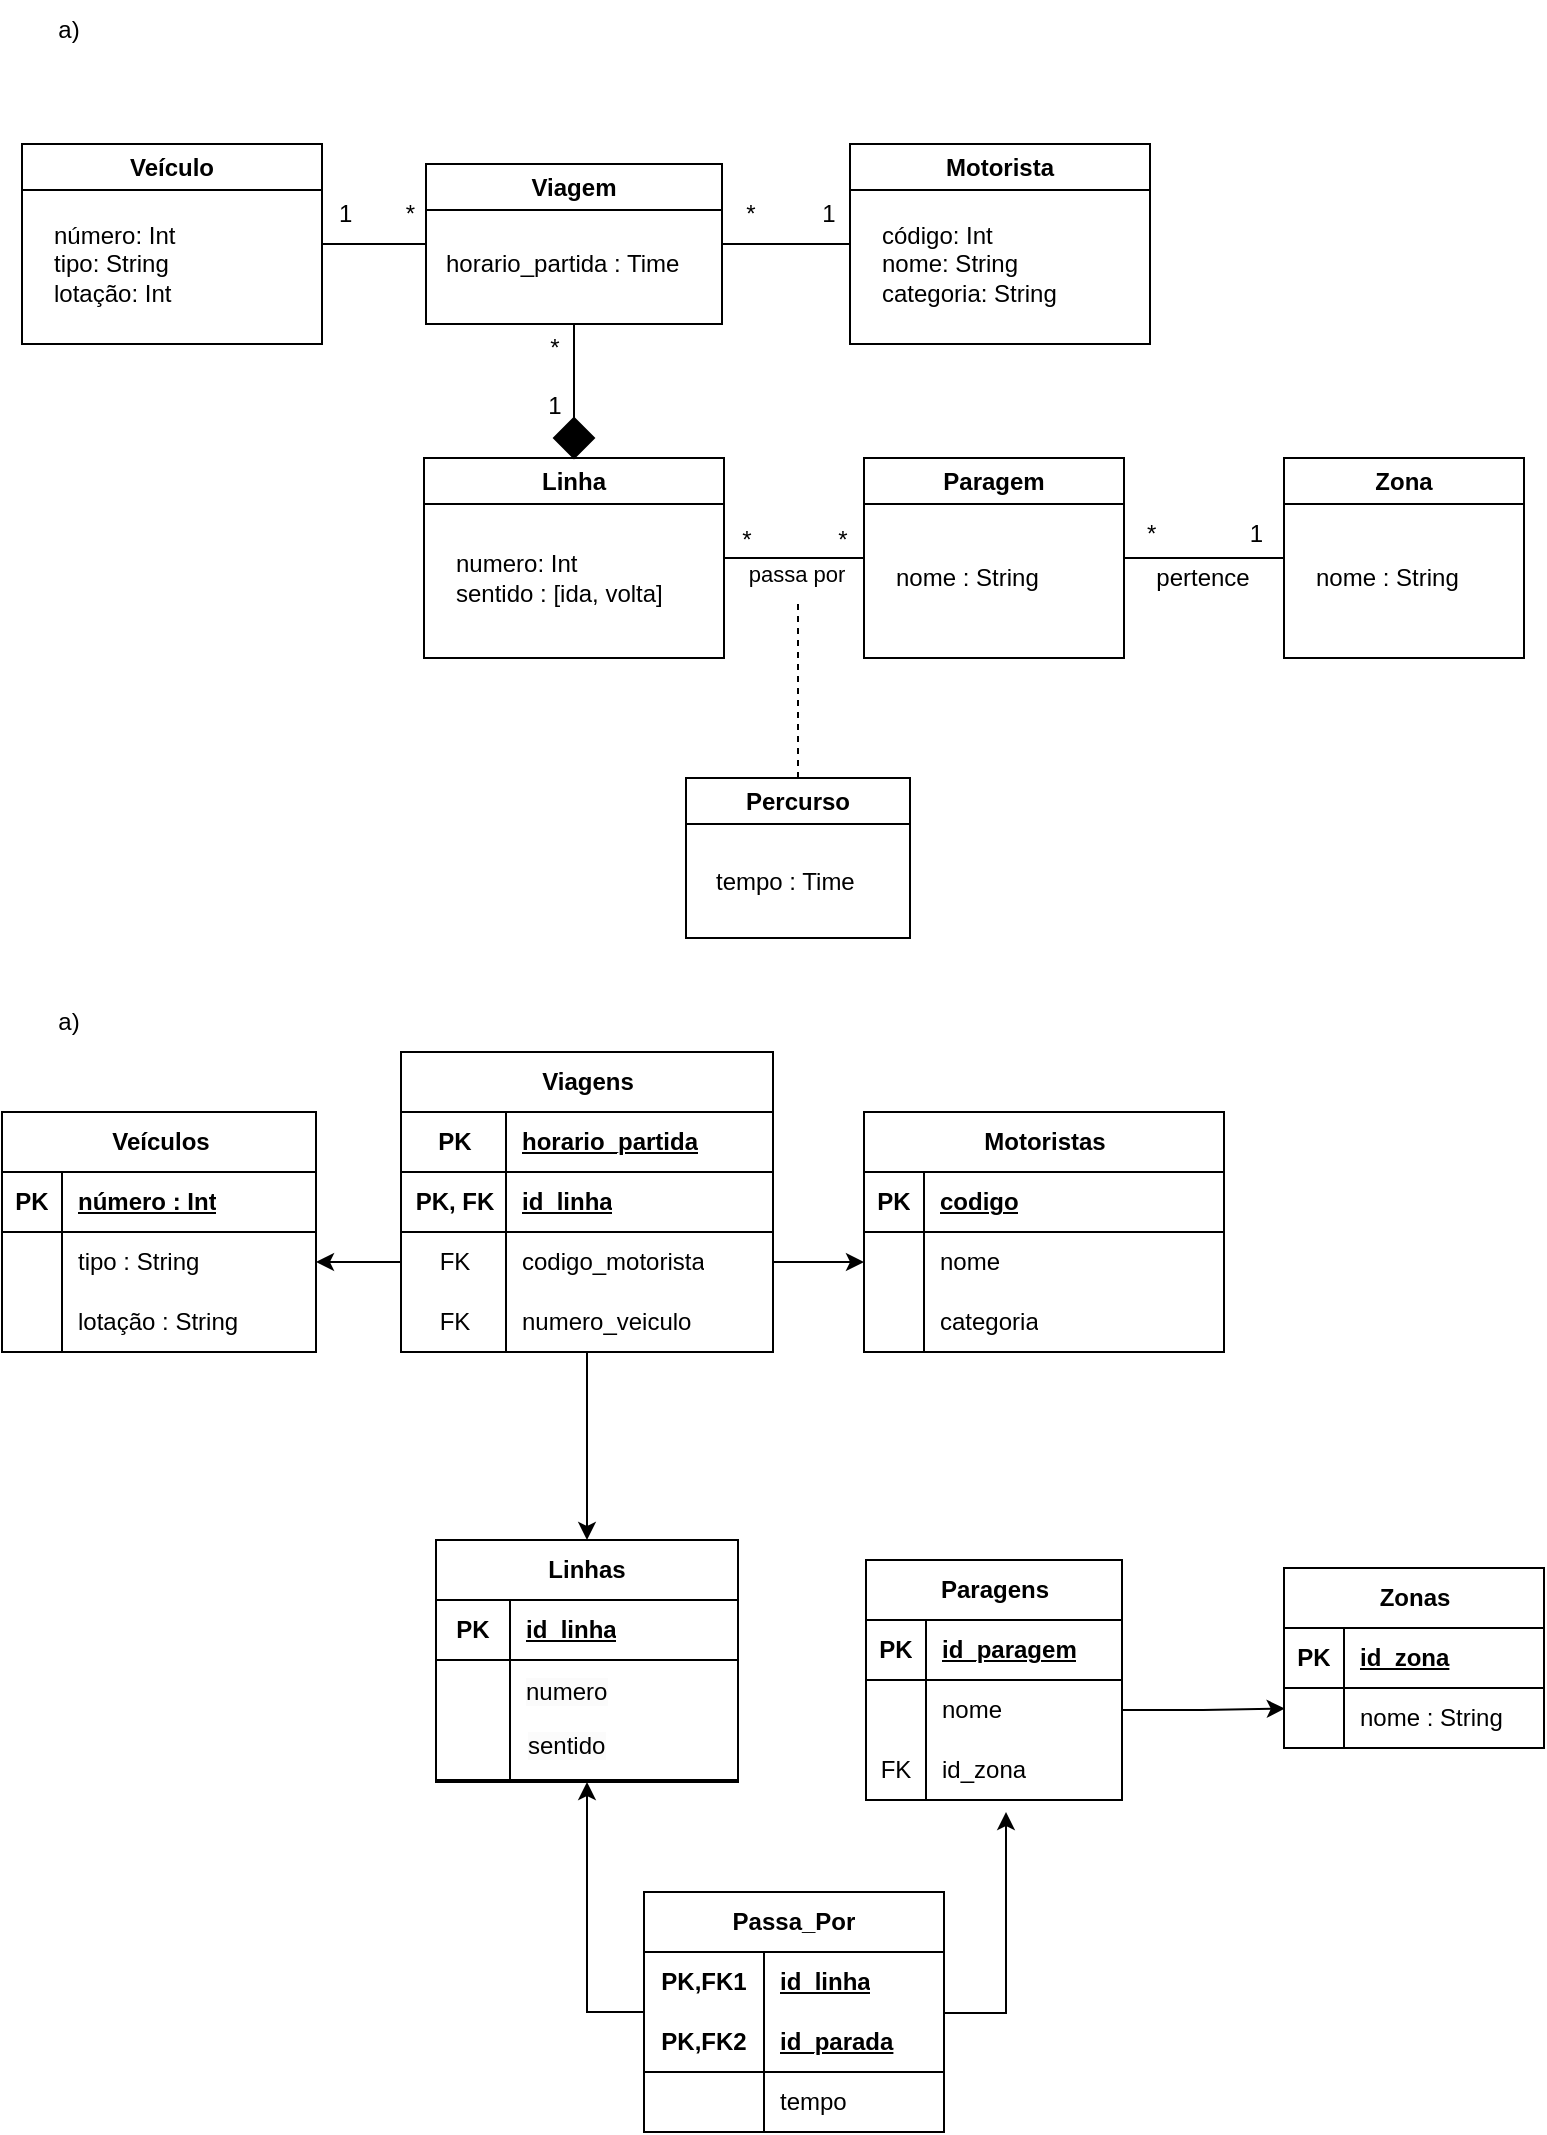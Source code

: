 <mxfile version="24.7.17" pages="2">
  <diagram name="Autocarros" id="Afz0JCWJkAf0QODYoYIq">
    <mxGraphModel dx="1032" dy="507" grid="1" gridSize="10" guides="1" tooltips="1" connect="1" arrows="1" fold="1" page="1" pageScale="1" pageWidth="827" pageHeight="1169" math="0" shadow="0">
      <root>
        <mxCell id="0" />
        <mxCell id="1" parent="0" />
        <mxCell id="BS6h6t6-BCitYu4ugSEv-1" value="Veículo" style="swimlane;whiteSpace=wrap;html=1;" parent="1" vertex="1">
          <mxGeometry x="38" y="116" width="150" height="100" as="geometry" />
        </mxCell>
        <mxCell id="BS6h6t6-BCitYu4ugSEv-2" value="número: Int&lt;div&gt;tipo: String&lt;/div&gt;&lt;div&gt;lotação: Int&lt;/div&gt;" style="text;html=1;align=left;verticalAlign=middle;resizable=0;points=[];autosize=1;strokeColor=none;fillColor=none;" parent="BS6h6t6-BCitYu4ugSEv-1" vertex="1">
          <mxGeometry x="14" y="30" width="80" height="60" as="geometry" />
        </mxCell>
        <mxCell id="BS6h6t6-BCitYu4ugSEv-5" value="Motorista" style="swimlane;whiteSpace=wrap;html=1;" parent="1" vertex="1">
          <mxGeometry x="452" y="116" width="150" height="100" as="geometry" />
        </mxCell>
        <mxCell id="BS6h6t6-BCitYu4ugSEv-6" value="código: Int&lt;div&gt;nome: String&lt;/div&gt;&lt;div&gt;categoria: String&lt;/div&gt;" style="text;html=1;align=left;verticalAlign=middle;resizable=0;points=[];autosize=1;strokeColor=none;fillColor=none;" parent="BS6h6t6-BCitYu4ugSEv-5" vertex="1">
          <mxGeometry x="14" y="30" width="110" height="60" as="geometry" />
        </mxCell>
        <mxCell id="BS6h6t6-BCitYu4ugSEv-10" value="Linha" style="swimlane;whiteSpace=wrap;html=1;" parent="1" vertex="1">
          <mxGeometry x="239" y="273" width="150" height="100" as="geometry" />
        </mxCell>
        <mxCell id="BS6h6t6-BCitYu4ugSEv-11" value="numero: Int&lt;br&gt;sentido : [ida, volta]" style="text;html=1;align=left;verticalAlign=middle;resizable=0;points=[];autosize=1;strokeColor=none;fillColor=none;" parent="BS6h6t6-BCitYu4ugSEv-10" vertex="1">
          <mxGeometry x="14" y="40" width="130" height="40" as="geometry" />
        </mxCell>
        <mxCell id="BS6h6t6-BCitYu4ugSEv-12" value="Paragem" style="swimlane;whiteSpace=wrap;html=1;" parent="1" vertex="1">
          <mxGeometry x="459" y="273" width="130" height="100" as="geometry" />
        </mxCell>
        <mxCell id="BS6h6t6-BCitYu4ugSEv-13" value="nome : String" style="text;html=1;align=left;verticalAlign=middle;resizable=0;points=[];autosize=1;strokeColor=none;fillColor=none;" parent="BS6h6t6-BCitYu4ugSEv-12" vertex="1">
          <mxGeometry x="14" y="45" width="90" height="30" as="geometry" />
        </mxCell>
        <mxCell id="BS6h6t6-BCitYu4ugSEv-15" value="*&amp;nbsp; &amp;nbsp; &amp;nbsp; &amp;nbsp; &amp;nbsp; &amp;nbsp; &amp;nbsp;*" style="text;html=1;align=center;verticalAlign=middle;resizable=0;points=[];autosize=1;strokeColor=none;fillColor=none;" parent="1" vertex="1">
          <mxGeometry x="384" y="299" width="80" height="30" as="geometry" />
        </mxCell>
        <mxCell id="BS6h6t6-BCitYu4ugSEv-17" value="" style="endArrow=none;html=1;rounded=0;exitX=1;exitY=0.5;exitDx=0;exitDy=0;entryX=0;entryY=0.5;entryDx=0;entryDy=0;" parent="1" source="BS6h6t6-BCitYu4ugSEv-10" target="BS6h6t6-BCitYu4ugSEv-12" edge="1">
          <mxGeometry width="50" height="50" relative="1" as="geometry">
            <mxPoint x="379" y="363" as="sourcePoint" />
            <mxPoint x="439" y="353" as="targetPoint" />
          </mxGeometry>
        </mxCell>
        <mxCell id="BS6h6t6-BCitYu4ugSEv-23" value="passa por" style="edgeLabel;html=1;align=center;verticalAlign=middle;resizable=0;points=[];" parent="BS6h6t6-BCitYu4ugSEv-17" vertex="1" connectable="0">
          <mxGeometry x="0.301" y="-8" relative="1" as="geometry">
            <mxPoint x="-10" as="offset" />
          </mxGeometry>
        </mxCell>
        <mxCell id="BS6h6t6-BCitYu4ugSEv-18" value="Zona" style="swimlane;whiteSpace=wrap;html=1;" parent="1" vertex="1">
          <mxGeometry x="669" y="273" width="120" height="100" as="geometry" />
        </mxCell>
        <mxCell id="BS6h6t6-BCitYu4ugSEv-19" value="nome : String" style="text;html=1;align=left;verticalAlign=middle;resizable=0;points=[];autosize=1;strokeColor=none;fillColor=none;" parent="BS6h6t6-BCitYu4ugSEv-18" vertex="1">
          <mxGeometry x="14" y="45" width="90" height="30" as="geometry" />
        </mxCell>
        <mxCell id="BS6h6t6-BCitYu4ugSEv-20" value="" style="endArrow=none;html=1;rounded=0;exitX=0;exitY=0.5;exitDx=0;exitDy=0;entryX=1;entryY=0.5;entryDx=0;entryDy=0;" parent="1" source="BS6h6t6-BCitYu4ugSEv-18" target="BS6h6t6-BCitYu4ugSEv-12" edge="1">
          <mxGeometry width="50" height="50" relative="1" as="geometry">
            <mxPoint x="399" y="333" as="sourcePoint" />
            <mxPoint x="579" y="333" as="targetPoint" />
          </mxGeometry>
        </mxCell>
        <mxCell id="BS6h6t6-BCitYu4ugSEv-21" value="pertence" style="text;html=1;align=center;verticalAlign=middle;resizable=0;points=[];autosize=1;strokeColor=none;fillColor=none;" parent="1" vertex="1">
          <mxGeometry x="593" y="318" width="70" height="30" as="geometry" />
        </mxCell>
        <mxCell id="BS6h6t6-BCitYu4ugSEv-22" value="*&amp;nbsp; &amp;nbsp; &amp;nbsp; &amp;nbsp; &amp;nbsp; &amp;nbsp; &amp;nbsp; 1" style="text;html=1;align=center;verticalAlign=middle;resizable=0;points=[];autosize=1;strokeColor=none;fillColor=none;" parent="1" vertex="1">
          <mxGeometry x="589" y="296" width="80" height="30" as="geometry" />
        </mxCell>
        <mxCell id="BS6h6t6-BCitYu4ugSEv-24" value="Percurso" style="swimlane;whiteSpace=wrap;html=1;startSize=23;" parent="1" vertex="1">
          <mxGeometry x="370" y="433" width="112" height="80" as="geometry" />
        </mxCell>
        <mxCell id="BS6h6t6-BCitYu4ugSEv-25" value="&lt;div&gt;tempo : Time&lt;/div&gt;" style="text;html=1;align=left;verticalAlign=middle;resizable=0;points=[];autosize=1;strokeColor=none;fillColor=none;" parent="BS6h6t6-BCitYu4ugSEv-24" vertex="1">
          <mxGeometry x="13" y="37" width="90" height="30" as="geometry" />
        </mxCell>
        <mxCell id="BS6h6t6-BCitYu4ugSEv-27" value="" style="endArrow=none;dashed=1;html=1;rounded=0;exitX=0.5;exitY=0;exitDx=0;exitDy=0;" parent="1" source="BS6h6t6-BCitYu4ugSEv-24" edge="1">
          <mxGeometry width="50" height="50" relative="1" as="geometry">
            <mxPoint x="391" y="483" as="sourcePoint" />
            <mxPoint x="426" y="343" as="targetPoint" />
          </mxGeometry>
        </mxCell>
        <mxCell id="BS6h6t6-BCitYu4ugSEv-30" value="" style="endArrow=none;html=1;rounded=0;entryX=0;entryY=0.5;entryDx=0;entryDy=0;exitX=1;exitY=0.5;exitDx=0;exitDy=0;" parent="1" source="BS6h6t6-BCitYu4ugSEv-33" target="BS6h6t6-BCitYu4ugSEv-5" edge="1">
          <mxGeometry width="50" height="50" relative="1" as="geometry">
            <mxPoint x="408" y="152" as="sourcePoint" />
            <mxPoint x="364" y="-45" as="targetPoint" />
          </mxGeometry>
        </mxCell>
        <mxCell id="BS6h6t6-BCitYu4ugSEv-31" value="" style="endArrow=none;html=1;rounded=0;entryX=1;entryY=0.5;entryDx=0;entryDy=0;exitX=0;exitY=0.5;exitDx=0;exitDy=0;" parent="1" source="BS6h6t6-BCitYu4ugSEv-33" target="BS6h6t6-BCitYu4ugSEv-1" edge="1">
          <mxGeometry width="50" height="50" relative="1" as="geometry">
            <mxPoint x="339" y="15" as="sourcePoint" />
            <mxPoint x="368" y="15" as="targetPoint" />
          </mxGeometry>
        </mxCell>
        <mxCell id="BS6h6t6-BCitYu4ugSEv-32" value="" style="endArrow=none;html=1;rounded=0;exitX=0.5;exitY=1;exitDx=0;exitDy=0;entryX=0.5;entryY=0;entryDx=0;entryDy=0;" parent="1" source="BS6h6t6-BCitYu4ugSEv-38" target="BS6h6t6-BCitYu4ugSEv-10" edge="1">
          <mxGeometry width="50" height="50" relative="1" as="geometry">
            <mxPoint x="324" y="503" as="sourcePoint" />
            <mxPoint x="374" y="453" as="targetPoint" />
          </mxGeometry>
        </mxCell>
        <mxCell id="BS6h6t6-BCitYu4ugSEv-33" value="Viagem" style="swimlane;whiteSpace=wrap;html=1;startSize=23;" parent="1" vertex="1">
          <mxGeometry x="240" y="126" width="148" height="80" as="geometry" />
        </mxCell>
        <mxCell id="BS6h6t6-BCitYu4ugSEv-34" value="horario_partida : Time" style="text;html=1;align=left;verticalAlign=middle;resizable=0;points=[];autosize=1;strokeColor=none;fillColor=none;" parent="BS6h6t6-BCitYu4ugSEv-33" vertex="1">
          <mxGeometry x="8" y="35" width="140" height="30" as="geometry" />
        </mxCell>
        <mxCell id="BS6h6t6-BCitYu4ugSEv-39" value="" style="endArrow=none;html=1;rounded=0;exitX=0.5;exitY=1;exitDx=0;exitDy=0;entryX=0.5;entryY=0;entryDx=0;entryDy=0;" parent="1" source="BS6h6t6-BCitYu4ugSEv-33" target="BS6h6t6-BCitYu4ugSEv-38" edge="1">
          <mxGeometry width="50" height="50" relative="1" as="geometry">
            <mxPoint x="314" y="206" as="sourcePoint" />
            <mxPoint x="314" y="273" as="targetPoint" />
          </mxGeometry>
        </mxCell>
        <mxCell id="BS6h6t6-BCitYu4ugSEv-38" value="" style="rhombus;whiteSpace=wrap;html=1;fillColor=#000000;" parent="1" vertex="1">
          <mxGeometry x="304" y="253" width="20" height="20" as="geometry" />
        </mxCell>
        <mxCell id="BS6h6t6-BCitYu4ugSEv-40" value="*&lt;div&gt;&lt;br&gt;&lt;/div&gt;&lt;div&gt;1&lt;/div&gt;" style="text;html=1;align=center;verticalAlign=middle;resizable=0;points=[];autosize=1;strokeColor=none;fillColor=none;" parent="1" vertex="1">
          <mxGeometry x="289" y="202" width="30" height="60" as="geometry" />
        </mxCell>
        <mxCell id="BS6h6t6-BCitYu4ugSEv-42" value="a)" style="text;html=1;align=center;verticalAlign=middle;resizable=0;points=[];autosize=1;strokeColor=none;fillColor=none;" parent="1" vertex="1">
          <mxGeometry x="46" y="44" width="30" height="30" as="geometry" />
        </mxCell>
        <mxCell id="BS6h6t6-BCitYu4ugSEv-44" value="1&amp;nbsp; &amp;nbsp; &amp;nbsp; &amp;nbsp; *" style="text;html=1;align=center;verticalAlign=middle;resizable=0;points=[];autosize=1;strokeColor=none;fillColor=none;" parent="1" vertex="1">
          <mxGeometry x="185" y="136" width="60" height="30" as="geometry" />
        </mxCell>
        <mxCell id="BS6h6t6-BCitYu4ugSEv-45" value="*&amp;nbsp; &amp;nbsp; &amp;nbsp; &amp;nbsp; &amp;nbsp; 1" style="text;html=1;align=center;verticalAlign=middle;resizable=0;points=[];autosize=1;strokeColor=none;fillColor=none;" parent="1" vertex="1">
          <mxGeometry x="387" y="136" width="70" height="30" as="geometry" />
        </mxCell>
        <mxCell id="BS6h6t6-BCitYu4ugSEv-67" value="" style="endArrow=none;html=1;rounded=0;exitX=0.5;exitY=1;exitDx=0;exitDy=0;entryX=0.5;entryY=0;entryDx=0;entryDy=0;" parent="1" edge="1">
          <mxGeometry width="50" height="50" relative="1" as="geometry">
            <mxPoint x="314" y="827" as="sourcePoint" />
            <mxPoint x="314" y="827" as="targetPoint" />
          </mxGeometry>
        </mxCell>
        <mxCell id="BS6h6t6-BCitYu4ugSEv-75" value="Veículos" style="shape=table;startSize=30;container=1;collapsible=1;childLayout=tableLayout;fixedRows=1;rowLines=0;fontStyle=1;align=center;resizeLast=1;html=1;" parent="1" vertex="1">
          <mxGeometry x="28" y="600" width="157" height="120.0" as="geometry" />
        </mxCell>
        <mxCell id="BS6h6t6-BCitYu4ugSEv-76" value="" style="shape=tableRow;horizontal=0;startSize=0;swimlaneHead=0;swimlaneBody=0;fillColor=none;collapsible=0;dropTarget=0;points=[[0,0.5],[1,0.5]];portConstraint=eastwest;top=0;left=0;right=0;bottom=1;" parent="BS6h6t6-BCitYu4ugSEv-75" vertex="1">
          <mxGeometry y="30" width="157" height="30" as="geometry" />
        </mxCell>
        <mxCell id="BS6h6t6-BCitYu4ugSEv-77" value="PK" style="shape=partialRectangle;connectable=0;fillColor=none;top=0;left=0;bottom=0;right=0;fontStyle=1;overflow=hidden;whiteSpace=wrap;html=1;" parent="BS6h6t6-BCitYu4ugSEv-76" vertex="1">
          <mxGeometry width="30" height="30" as="geometry">
            <mxRectangle width="30" height="30" as="alternateBounds" />
          </mxGeometry>
        </mxCell>
        <mxCell id="BS6h6t6-BCitYu4ugSEv-78" value="número : Int" style="shape=partialRectangle;connectable=0;fillColor=none;top=0;left=0;bottom=0;right=0;align=left;spacingLeft=6;fontStyle=5;overflow=hidden;whiteSpace=wrap;html=1;" parent="BS6h6t6-BCitYu4ugSEv-76" vertex="1">
          <mxGeometry x="30" width="127" height="30" as="geometry">
            <mxRectangle width="127" height="30" as="alternateBounds" />
          </mxGeometry>
        </mxCell>
        <mxCell id="BS6h6t6-BCitYu4ugSEv-79" value="" style="shape=tableRow;horizontal=0;startSize=0;swimlaneHead=0;swimlaneBody=0;fillColor=none;collapsible=0;dropTarget=0;points=[[0,0.5],[1,0.5]];portConstraint=eastwest;top=0;left=0;right=0;bottom=0;" parent="BS6h6t6-BCitYu4ugSEv-75" vertex="1">
          <mxGeometry y="60" width="157" height="30" as="geometry" />
        </mxCell>
        <mxCell id="BS6h6t6-BCitYu4ugSEv-80" value="" style="shape=partialRectangle;connectable=0;fillColor=none;top=0;left=0;bottom=0;right=0;editable=1;overflow=hidden;whiteSpace=wrap;html=1;" parent="BS6h6t6-BCitYu4ugSEv-79" vertex="1">
          <mxGeometry width="30" height="30" as="geometry">
            <mxRectangle width="30" height="30" as="alternateBounds" />
          </mxGeometry>
        </mxCell>
        <mxCell id="BS6h6t6-BCitYu4ugSEv-81" value="tipo : String" style="shape=partialRectangle;connectable=0;fillColor=none;top=0;left=0;bottom=0;right=0;align=left;spacingLeft=6;overflow=hidden;whiteSpace=wrap;html=1;" parent="BS6h6t6-BCitYu4ugSEv-79" vertex="1">
          <mxGeometry x="30" width="127" height="30" as="geometry">
            <mxRectangle width="127" height="30" as="alternateBounds" />
          </mxGeometry>
        </mxCell>
        <mxCell id="BS6h6t6-BCitYu4ugSEv-82" value="" style="shape=tableRow;horizontal=0;startSize=0;swimlaneHead=0;swimlaneBody=0;fillColor=none;collapsible=0;dropTarget=0;points=[[0,0.5],[1,0.5]];portConstraint=eastwest;top=0;left=0;right=0;bottom=0;" parent="BS6h6t6-BCitYu4ugSEv-75" vertex="1">
          <mxGeometry y="90" width="157" height="30" as="geometry" />
        </mxCell>
        <mxCell id="BS6h6t6-BCitYu4ugSEv-83" value="" style="shape=partialRectangle;connectable=0;fillColor=none;top=0;left=0;bottom=0;right=0;editable=1;overflow=hidden;whiteSpace=wrap;html=1;" parent="BS6h6t6-BCitYu4ugSEv-82" vertex="1">
          <mxGeometry width="30" height="30" as="geometry">
            <mxRectangle width="30" height="30" as="alternateBounds" />
          </mxGeometry>
        </mxCell>
        <mxCell id="BS6h6t6-BCitYu4ugSEv-84" value="lotação : String" style="shape=partialRectangle;connectable=0;fillColor=none;top=0;left=0;bottom=0;right=0;align=left;spacingLeft=6;overflow=hidden;whiteSpace=wrap;html=1;" parent="BS6h6t6-BCitYu4ugSEv-82" vertex="1">
          <mxGeometry x="30" width="127" height="30" as="geometry">
            <mxRectangle width="127" height="30" as="alternateBounds" />
          </mxGeometry>
        </mxCell>
        <mxCell id="BS6h6t6-BCitYu4ugSEv-261" style="edgeStyle=orthogonalEdgeStyle;rounded=0;orthogonalLoop=1;jettySize=auto;html=1;exitX=0.5;exitY=1;exitDx=0;exitDy=0;entryX=0.5;entryY=0;entryDx=0;entryDy=0;" parent="1" source="BS6h6t6-BCitYu4ugSEv-101" target="BS6h6t6-BCitYu4ugSEv-165" edge="1">
          <mxGeometry relative="1" as="geometry" />
        </mxCell>
        <mxCell id="BS6h6t6-BCitYu4ugSEv-101" value="Viagens" style="shape=table;startSize=30;container=1;collapsible=1;childLayout=tableLayout;fixedRows=1;rowLines=0;fontStyle=1;align=center;resizeLast=1;html=1;whiteSpace=wrap;" parent="1" vertex="1">
          <mxGeometry x="227.5" y="570" width="186" height="150" as="geometry" />
        </mxCell>
        <mxCell id="BS6h6t6-BCitYu4ugSEv-263" value="" style="shape=tableRow;horizontal=0;startSize=0;swimlaneHead=0;swimlaneBody=0;fillColor=none;collapsible=0;dropTarget=0;points=[[0,0.5],[1,0.5]];portConstraint=eastwest;top=0;left=0;right=0;bottom=1;html=1;" parent="BS6h6t6-BCitYu4ugSEv-101" vertex="1">
          <mxGeometry y="30" width="186" height="30" as="geometry" />
        </mxCell>
        <mxCell id="BS6h6t6-BCitYu4ugSEv-264" value="PK" style="shape=partialRectangle;connectable=0;fillColor=none;top=0;left=0;bottom=0;right=0;fontStyle=1;overflow=hidden;html=1;whiteSpace=wrap;" parent="BS6h6t6-BCitYu4ugSEv-263" vertex="1">
          <mxGeometry width="52.5" height="30" as="geometry">
            <mxRectangle width="52.5" height="30" as="alternateBounds" />
          </mxGeometry>
        </mxCell>
        <mxCell id="BS6h6t6-BCitYu4ugSEv-265" value="horario_partida" style="shape=partialRectangle;connectable=0;fillColor=none;top=0;left=0;bottom=0;right=0;align=left;spacingLeft=6;fontStyle=5;overflow=hidden;html=1;whiteSpace=wrap;" parent="BS6h6t6-BCitYu4ugSEv-263" vertex="1">
          <mxGeometry x="52.5" width="133.5" height="30" as="geometry">
            <mxRectangle width="133.5" height="30" as="alternateBounds" />
          </mxGeometry>
        </mxCell>
        <mxCell id="BS6h6t6-BCitYu4ugSEv-105" value="" style="shape=tableRow;horizontal=0;startSize=0;swimlaneHead=0;swimlaneBody=0;fillColor=none;collapsible=0;dropTarget=0;points=[[0,0.5],[1,0.5]];portConstraint=eastwest;top=0;left=0;right=0;bottom=1;html=1;" parent="BS6h6t6-BCitYu4ugSEv-101" vertex="1">
          <mxGeometry y="60" width="186" height="30" as="geometry" />
        </mxCell>
        <mxCell id="BS6h6t6-BCitYu4ugSEv-106" value="PK, FK" style="shape=partialRectangle;connectable=0;fillColor=none;top=0;left=0;bottom=0;right=0;fontStyle=1;overflow=hidden;html=1;whiteSpace=wrap;" parent="BS6h6t6-BCitYu4ugSEv-105" vertex="1">
          <mxGeometry width="52.5" height="30" as="geometry">
            <mxRectangle width="52.5" height="30" as="alternateBounds" />
          </mxGeometry>
        </mxCell>
        <mxCell id="BS6h6t6-BCitYu4ugSEv-107" value="id_linha" style="shape=partialRectangle;connectable=0;fillColor=none;top=0;left=0;bottom=0;right=0;align=left;spacingLeft=6;fontStyle=5;overflow=hidden;html=1;whiteSpace=wrap;" parent="BS6h6t6-BCitYu4ugSEv-105" vertex="1">
          <mxGeometry x="52.5" width="133.5" height="30" as="geometry">
            <mxRectangle width="133.5" height="30" as="alternateBounds" />
          </mxGeometry>
        </mxCell>
        <mxCell id="BS6h6t6-BCitYu4ugSEv-250" value="" style="shape=tableRow;horizontal=0;startSize=0;swimlaneHead=0;swimlaneBody=0;fillColor=none;collapsible=0;dropTarget=0;points=[[0,0.5],[1,0.5]];portConstraint=eastwest;top=0;left=0;right=0;bottom=0;html=1;" parent="BS6h6t6-BCitYu4ugSEv-101" vertex="1">
          <mxGeometry y="90" width="186" height="30" as="geometry" />
        </mxCell>
        <mxCell id="BS6h6t6-BCitYu4ugSEv-251" value="FK" style="shape=partialRectangle;connectable=0;fillColor=none;top=0;left=0;bottom=0;right=0;editable=1;overflow=hidden;html=1;whiteSpace=wrap;" parent="BS6h6t6-BCitYu4ugSEv-250" vertex="1">
          <mxGeometry width="52.5" height="30" as="geometry">
            <mxRectangle width="52.5" height="30" as="alternateBounds" />
          </mxGeometry>
        </mxCell>
        <mxCell id="BS6h6t6-BCitYu4ugSEv-252" value="codigo_motorista" style="shape=partialRectangle;connectable=0;fillColor=none;top=0;left=0;bottom=0;right=0;align=left;spacingLeft=6;overflow=hidden;html=1;whiteSpace=wrap;" parent="BS6h6t6-BCitYu4ugSEv-250" vertex="1">
          <mxGeometry x="52.5" width="133.5" height="30" as="geometry">
            <mxRectangle width="133.5" height="30" as="alternateBounds" />
          </mxGeometry>
        </mxCell>
        <mxCell id="BS6h6t6-BCitYu4ugSEv-253" value="" style="shape=tableRow;horizontal=0;startSize=0;swimlaneHead=0;swimlaneBody=0;fillColor=none;collapsible=0;dropTarget=0;points=[[0,0.5],[1,0.5]];portConstraint=eastwest;top=0;left=0;right=0;bottom=0;html=1;" parent="BS6h6t6-BCitYu4ugSEv-101" vertex="1">
          <mxGeometry y="120" width="186" height="30" as="geometry" />
        </mxCell>
        <mxCell id="BS6h6t6-BCitYu4ugSEv-254" value="FK" style="shape=partialRectangle;connectable=0;fillColor=none;top=0;left=0;bottom=0;right=0;editable=1;overflow=hidden;html=1;whiteSpace=wrap;" parent="BS6h6t6-BCitYu4ugSEv-253" vertex="1">
          <mxGeometry width="52.5" height="30" as="geometry">
            <mxRectangle width="52.5" height="30" as="alternateBounds" />
          </mxGeometry>
        </mxCell>
        <mxCell id="BS6h6t6-BCitYu4ugSEv-255" value="numero_veiculo" style="shape=partialRectangle;connectable=0;fillColor=none;top=0;left=0;bottom=0;right=0;align=left;spacingLeft=6;overflow=hidden;html=1;whiteSpace=wrap;" parent="BS6h6t6-BCitYu4ugSEv-253" vertex="1">
          <mxGeometry x="52.5" width="133.5" height="30" as="geometry">
            <mxRectangle width="133.5" height="30" as="alternateBounds" />
          </mxGeometry>
        </mxCell>
        <mxCell id="BS6h6t6-BCitYu4ugSEv-139" value="Motoristas" style="shape=table;startSize=30;container=1;collapsible=1;childLayout=tableLayout;fixedRows=1;rowLines=0;fontStyle=1;align=center;resizeLast=1;html=1;" parent="1" vertex="1">
          <mxGeometry x="459" y="600" width="180" height="120" as="geometry" />
        </mxCell>
        <mxCell id="BS6h6t6-BCitYu4ugSEv-140" value="" style="shape=tableRow;horizontal=0;startSize=0;swimlaneHead=0;swimlaneBody=0;fillColor=none;collapsible=0;dropTarget=0;points=[[0,0.5],[1,0.5]];portConstraint=eastwest;top=0;left=0;right=0;bottom=1;" parent="BS6h6t6-BCitYu4ugSEv-139" vertex="1">
          <mxGeometry y="30" width="180" height="30" as="geometry" />
        </mxCell>
        <mxCell id="BS6h6t6-BCitYu4ugSEv-141" value="PK" style="shape=partialRectangle;connectable=0;fillColor=none;top=0;left=0;bottom=0;right=0;fontStyle=1;overflow=hidden;whiteSpace=wrap;html=1;" parent="BS6h6t6-BCitYu4ugSEv-140" vertex="1">
          <mxGeometry width="30" height="30" as="geometry">
            <mxRectangle width="30" height="30" as="alternateBounds" />
          </mxGeometry>
        </mxCell>
        <mxCell id="BS6h6t6-BCitYu4ugSEv-142" value="codigo" style="shape=partialRectangle;connectable=0;fillColor=none;top=0;left=0;bottom=0;right=0;align=left;spacingLeft=6;fontStyle=5;overflow=hidden;whiteSpace=wrap;html=1;" parent="BS6h6t6-BCitYu4ugSEv-140" vertex="1">
          <mxGeometry x="30" width="150" height="30" as="geometry">
            <mxRectangle width="150" height="30" as="alternateBounds" />
          </mxGeometry>
        </mxCell>
        <mxCell id="BS6h6t6-BCitYu4ugSEv-143" value="" style="shape=tableRow;horizontal=0;startSize=0;swimlaneHead=0;swimlaneBody=0;fillColor=none;collapsible=0;dropTarget=0;points=[[0,0.5],[1,0.5]];portConstraint=eastwest;top=0;left=0;right=0;bottom=0;" parent="BS6h6t6-BCitYu4ugSEv-139" vertex="1">
          <mxGeometry y="60" width="180" height="30" as="geometry" />
        </mxCell>
        <mxCell id="BS6h6t6-BCitYu4ugSEv-144" value="" style="shape=partialRectangle;connectable=0;fillColor=none;top=0;left=0;bottom=0;right=0;editable=1;overflow=hidden;whiteSpace=wrap;html=1;" parent="BS6h6t6-BCitYu4ugSEv-143" vertex="1">
          <mxGeometry width="30" height="30" as="geometry">
            <mxRectangle width="30" height="30" as="alternateBounds" />
          </mxGeometry>
        </mxCell>
        <mxCell id="BS6h6t6-BCitYu4ugSEv-145" value="nome" style="shape=partialRectangle;connectable=0;fillColor=none;top=0;left=0;bottom=0;right=0;align=left;spacingLeft=6;overflow=hidden;whiteSpace=wrap;html=1;" parent="BS6h6t6-BCitYu4ugSEv-143" vertex="1">
          <mxGeometry x="30" width="150" height="30" as="geometry">
            <mxRectangle width="150" height="30" as="alternateBounds" />
          </mxGeometry>
        </mxCell>
        <mxCell id="BS6h6t6-BCitYu4ugSEv-146" value="" style="shape=tableRow;horizontal=0;startSize=0;swimlaneHead=0;swimlaneBody=0;fillColor=none;collapsible=0;dropTarget=0;points=[[0,0.5],[1,0.5]];portConstraint=eastwest;top=0;left=0;right=0;bottom=0;" parent="BS6h6t6-BCitYu4ugSEv-139" vertex="1">
          <mxGeometry y="90" width="180" height="30" as="geometry" />
        </mxCell>
        <mxCell id="BS6h6t6-BCitYu4ugSEv-147" value="" style="shape=partialRectangle;connectable=0;fillColor=none;top=0;left=0;bottom=0;right=0;editable=1;overflow=hidden;whiteSpace=wrap;html=1;" parent="BS6h6t6-BCitYu4ugSEv-146" vertex="1">
          <mxGeometry width="30" height="30" as="geometry">
            <mxRectangle width="30" height="30" as="alternateBounds" />
          </mxGeometry>
        </mxCell>
        <mxCell id="BS6h6t6-BCitYu4ugSEv-148" value="categoria" style="shape=partialRectangle;connectable=0;fillColor=none;top=0;left=0;bottom=0;right=0;align=left;spacingLeft=6;overflow=hidden;whiteSpace=wrap;html=1;" parent="BS6h6t6-BCitYu4ugSEv-146" vertex="1">
          <mxGeometry x="30" width="150" height="30" as="geometry">
            <mxRectangle width="150" height="30" as="alternateBounds" />
          </mxGeometry>
        </mxCell>
        <mxCell id="BS6h6t6-BCitYu4ugSEv-165" value="Linhas" style="shape=table;startSize=30;container=1;collapsible=1;childLayout=tableLayout;fixedRows=1;rowLines=0;fontStyle=1;align=center;resizeLast=1;html=1;whiteSpace=wrap;" parent="1" vertex="1">
          <mxGeometry x="245" y="814" width="151" height="121" as="geometry" />
        </mxCell>
        <mxCell id="BS6h6t6-BCitYu4ugSEv-169" value="" style="shape=tableRow;horizontal=0;startSize=0;swimlaneHead=0;swimlaneBody=0;fillColor=none;collapsible=0;dropTarget=0;points=[[0,0.5],[1,0.5]];portConstraint=eastwest;top=0;left=0;right=0;bottom=1;html=1;" parent="BS6h6t6-BCitYu4ugSEv-165" vertex="1">
          <mxGeometry y="30" width="151" height="30" as="geometry" />
        </mxCell>
        <mxCell id="BS6h6t6-BCitYu4ugSEv-170" value="PK" style="shape=partialRectangle;connectable=0;fillColor=none;top=0;left=0;bottom=0;right=0;fontStyle=1;overflow=hidden;html=1;whiteSpace=wrap;" parent="BS6h6t6-BCitYu4ugSEv-169" vertex="1">
          <mxGeometry width="37" height="30" as="geometry">
            <mxRectangle width="37" height="30" as="alternateBounds" />
          </mxGeometry>
        </mxCell>
        <mxCell id="BS6h6t6-BCitYu4ugSEv-171" value="id_linha" style="shape=partialRectangle;connectable=0;fillColor=none;top=0;left=0;bottom=0;right=0;align=left;spacingLeft=6;fontStyle=5;overflow=hidden;html=1;whiteSpace=wrap;" parent="BS6h6t6-BCitYu4ugSEv-169" vertex="1">
          <mxGeometry x="37" width="114" height="30" as="geometry">
            <mxRectangle width="114" height="30" as="alternateBounds" />
          </mxGeometry>
        </mxCell>
        <mxCell id="BS6h6t6-BCitYu4ugSEv-221" value="" style="shape=tableRow;horizontal=0;startSize=0;swimlaneHead=0;swimlaneBody=0;fillColor=none;collapsible=0;dropTarget=0;points=[[0,0.5],[1,0.5]];portConstraint=eastwest;top=0;left=0;right=0;bottom=0;html=1;" parent="BS6h6t6-BCitYu4ugSEv-165" vertex="1">
          <mxGeometry y="60" width="151" height="30" as="geometry" />
        </mxCell>
        <mxCell id="BS6h6t6-BCitYu4ugSEv-222" value="" style="shape=partialRectangle;connectable=0;fillColor=none;top=0;left=0;bottom=0;right=0;fontStyle=1;overflow=hidden;html=1;whiteSpace=wrap;" parent="BS6h6t6-BCitYu4ugSEv-221" vertex="1">
          <mxGeometry width="37" height="30" as="geometry">
            <mxRectangle width="37" height="30" as="alternateBounds" />
          </mxGeometry>
        </mxCell>
        <mxCell id="BS6h6t6-BCitYu4ugSEv-223" value="" style="shape=partialRectangle;connectable=0;fillColor=none;top=0;left=0;bottom=0;right=0;align=left;spacingLeft=6;fontStyle=5;overflow=hidden;html=1;whiteSpace=wrap;" parent="BS6h6t6-BCitYu4ugSEv-221" vertex="1">
          <mxGeometry x="37" width="114" height="30" as="geometry">
            <mxRectangle width="114" height="30" as="alternateBounds" />
          </mxGeometry>
        </mxCell>
        <mxCell id="BS6h6t6-BCitYu4ugSEv-234" value="" style="shape=tableRow;horizontal=0;startSize=0;swimlaneHead=0;swimlaneBody=0;fillColor=none;collapsible=0;dropTarget=0;points=[[0,0.5],[1,0.5]];portConstraint=eastwest;top=0;left=0;right=0;bottom=1;html=1;" parent="BS6h6t6-BCitYu4ugSEv-165" vertex="1">
          <mxGeometry y="90" width="151" height="30" as="geometry" />
        </mxCell>
        <mxCell id="BS6h6t6-BCitYu4ugSEv-235" value="" style="shape=partialRectangle;connectable=0;fillColor=none;top=0;left=0;bottom=0;right=0;fontStyle=1;overflow=hidden;html=1;whiteSpace=wrap;" parent="BS6h6t6-BCitYu4ugSEv-234" vertex="1">
          <mxGeometry width="37" height="30" as="geometry">
            <mxRectangle width="37" height="30" as="alternateBounds" />
          </mxGeometry>
        </mxCell>
        <mxCell id="BS6h6t6-BCitYu4ugSEv-236" value="" style="shape=partialRectangle;connectable=0;fillColor=none;top=0;left=0;bottom=0;right=0;align=left;spacingLeft=6;fontStyle=5;overflow=hidden;html=1;whiteSpace=wrap;" parent="BS6h6t6-BCitYu4ugSEv-234" vertex="1">
          <mxGeometry x="37" width="114" height="30" as="geometry">
            <mxRectangle width="114" height="30" as="alternateBounds" />
          </mxGeometry>
        </mxCell>
        <mxCell id="BS6h6t6-BCitYu4ugSEv-178" value="Paragens" style="shape=table;startSize=30;container=1;collapsible=1;childLayout=tableLayout;fixedRows=1;rowLines=0;fontStyle=1;align=center;resizeLast=1;html=1;" parent="1" vertex="1">
          <mxGeometry x="460" y="824" width="128" height="120" as="geometry" />
        </mxCell>
        <mxCell id="BS6h6t6-BCitYu4ugSEv-179" value="" style="shape=tableRow;horizontal=0;startSize=0;swimlaneHead=0;swimlaneBody=0;fillColor=none;collapsible=0;dropTarget=0;points=[[0,0.5],[1,0.5]];portConstraint=eastwest;top=0;left=0;right=0;bottom=1;" parent="BS6h6t6-BCitYu4ugSEv-178" vertex="1">
          <mxGeometry y="30" width="128" height="30" as="geometry" />
        </mxCell>
        <mxCell id="BS6h6t6-BCitYu4ugSEv-180" value="PK" style="shape=partialRectangle;connectable=0;fillColor=none;top=0;left=0;bottom=0;right=0;fontStyle=1;overflow=hidden;whiteSpace=wrap;html=1;" parent="BS6h6t6-BCitYu4ugSEv-179" vertex="1">
          <mxGeometry width="30" height="30" as="geometry">
            <mxRectangle width="30" height="30" as="alternateBounds" />
          </mxGeometry>
        </mxCell>
        <mxCell id="BS6h6t6-BCitYu4ugSEv-181" value="id_paragem" style="shape=partialRectangle;connectable=0;fillColor=none;top=0;left=0;bottom=0;right=0;align=left;spacingLeft=6;fontStyle=5;overflow=hidden;whiteSpace=wrap;html=1;" parent="BS6h6t6-BCitYu4ugSEv-179" vertex="1">
          <mxGeometry x="30" width="98" height="30" as="geometry">
            <mxRectangle width="98" height="30" as="alternateBounds" />
          </mxGeometry>
        </mxCell>
        <mxCell id="BS6h6t6-BCitYu4ugSEv-182" value="" style="shape=tableRow;horizontal=0;startSize=0;swimlaneHead=0;swimlaneBody=0;fillColor=none;collapsible=0;dropTarget=0;points=[[0,0.5],[1,0.5]];portConstraint=eastwest;top=0;left=0;right=0;bottom=0;" parent="BS6h6t6-BCitYu4ugSEv-178" vertex="1">
          <mxGeometry y="60" width="128" height="30" as="geometry" />
        </mxCell>
        <mxCell id="BS6h6t6-BCitYu4ugSEv-183" value="" style="shape=partialRectangle;connectable=0;fillColor=none;top=0;left=0;bottom=0;right=0;editable=1;overflow=hidden;whiteSpace=wrap;html=1;" parent="BS6h6t6-BCitYu4ugSEv-182" vertex="1">
          <mxGeometry width="30" height="30" as="geometry">
            <mxRectangle width="30" height="30" as="alternateBounds" />
          </mxGeometry>
        </mxCell>
        <mxCell id="BS6h6t6-BCitYu4ugSEv-184" value="nome" style="shape=partialRectangle;connectable=0;fillColor=none;top=0;left=0;bottom=0;right=0;align=left;spacingLeft=6;overflow=hidden;whiteSpace=wrap;html=1;" parent="BS6h6t6-BCitYu4ugSEv-182" vertex="1">
          <mxGeometry x="30" width="98" height="30" as="geometry">
            <mxRectangle width="98" height="30" as="alternateBounds" />
          </mxGeometry>
        </mxCell>
        <mxCell id="BS6h6t6-BCitYu4ugSEv-218" value="" style="shape=tableRow;horizontal=0;startSize=0;swimlaneHead=0;swimlaneBody=0;fillColor=none;collapsible=0;dropTarget=0;points=[[0,0.5],[1,0.5]];portConstraint=eastwest;top=0;left=0;right=0;bottom=0;" parent="BS6h6t6-BCitYu4ugSEv-178" vertex="1">
          <mxGeometry y="90" width="128" height="30" as="geometry" />
        </mxCell>
        <mxCell id="BS6h6t6-BCitYu4ugSEv-219" value="FK" style="shape=partialRectangle;connectable=0;fillColor=none;top=0;left=0;bottom=0;right=0;editable=1;overflow=hidden;whiteSpace=wrap;html=1;" parent="BS6h6t6-BCitYu4ugSEv-218" vertex="1">
          <mxGeometry width="30" height="30" as="geometry">
            <mxRectangle width="30" height="30" as="alternateBounds" />
          </mxGeometry>
        </mxCell>
        <mxCell id="BS6h6t6-BCitYu4ugSEv-220" value="id_zona" style="shape=partialRectangle;connectable=0;fillColor=none;top=0;left=0;bottom=0;right=0;align=left;spacingLeft=6;overflow=hidden;whiteSpace=wrap;html=1;" parent="BS6h6t6-BCitYu4ugSEv-218" vertex="1">
          <mxGeometry x="30" width="98" height="30" as="geometry">
            <mxRectangle width="98" height="30" as="alternateBounds" />
          </mxGeometry>
        </mxCell>
        <mxCell id="BS6h6t6-BCitYu4ugSEv-262" style="edgeStyle=orthogonalEdgeStyle;rounded=0;orthogonalLoop=1;jettySize=auto;html=1;exitX=0;exitY=0.5;exitDx=0;exitDy=0;entryX=0.5;entryY=1;entryDx=0;entryDy=0;" parent="1" source="BS6h6t6-BCitYu4ugSEv-191" target="BS6h6t6-BCitYu4ugSEv-165" edge="1">
          <mxGeometry relative="1" as="geometry">
            <mxPoint x="320" y="950" as="targetPoint" />
          </mxGeometry>
        </mxCell>
        <mxCell id="BS6h6t6-BCitYu4ugSEv-191" value="Passa_Por" style="shape=table;startSize=30;container=1;collapsible=1;childLayout=tableLayout;fixedRows=1;rowLines=0;fontStyle=1;align=center;resizeLast=1;html=1;whiteSpace=wrap;" parent="1" vertex="1">
          <mxGeometry x="349" y="990" width="150" height="120" as="geometry" />
        </mxCell>
        <mxCell id="BS6h6t6-BCitYu4ugSEv-192" value="" style="shape=tableRow;horizontal=0;startSize=0;swimlaneHead=0;swimlaneBody=0;fillColor=none;collapsible=0;dropTarget=0;points=[[0,0.5],[1,0.5]];portConstraint=eastwest;top=0;left=0;right=0;bottom=0;html=1;" parent="BS6h6t6-BCitYu4ugSEv-191" vertex="1">
          <mxGeometry y="30" width="150" height="30" as="geometry" />
        </mxCell>
        <mxCell id="BS6h6t6-BCitYu4ugSEv-193" value="PK,FK1" style="shape=partialRectangle;connectable=0;fillColor=none;top=0;left=0;bottom=0;right=0;fontStyle=1;overflow=hidden;html=1;whiteSpace=wrap;" parent="BS6h6t6-BCitYu4ugSEv-192" vertex="1">
          <mxGeometry width="60" height="30" as="geometry">
            <mxRectangle width="60" height="30" as="alternateBounds" />
          </mxGeometry>
        </mxCell>
        <mxCell id="BS6h6t6-BCitYu4ugSEv-194" value="id_linha" style="shape=partialRectangle;connectable=0;fillColor=none;top=0;left=0;bottom=0;right=0;align=left;spacingLeft=6;fontStyle=5;overflow=hidden;html=1;whiteSpace=wrap;" parent="BS6h6t6-BCitYu4ugSEv-192" vertex="1">
          <mxGeometry x="60" width="90" height="30" as="geometry">
            <mxRectangle width="90" height="30" as="alternateBounds" />
          </mxGeometry>
        </mxCell>
        <mxCell id="BS6h6t6-BCitYu4ugSEv-195" value="" style="shape=tableRow;horizontal=0;startSize=0;swimlaneHead=0;swimlaneBody=0;fillColor=none;collapsible=0;dropTarget=0;points=[[0,0.5],[1,0.5]];portConstraint=eastwest;top=0;left=0;right=0;bottom=1;html=1;" parent="BS6h6t6-BCitYu4ugSEv-191" vertex="1">
          <mxGeometry y="60" width="150" height="30" as="geometry" />
        </mxCell>
        <mxCell id="BS6h6t6-BCitYu4ugSEv-196" value="PK,FK2" style="shape=partialRectangle;connectable=0;fillColor=none;top=0;left=0;bottom=0;right=0;fontStyle=1;overflow=hidden;html=1;whiteSpace=wrap;" parent="BS6h6t6-BCitYu4ugSEv-195" vertex="1">
          <mxGeometry width="60" height="30" as="geometry">
            <mxRectangle width="60" height="30" as="alternateBounds" />
          </mxGeometry>
        </mxCell>
        <mxCell id="BS6h6t6-BCitYu4ugSEv-197" value="id_parada" style="shape=partialRectangle;connectable=0;fillColor=none;top=0;left=0;bottom=0;right=0;align=left;spacingLeft=6;fontStyle=5;overflow=hidden;html=1;whiteSpace=wrap;" parent="BS6h6t6-BCitYu4ugSEv-195" vertex="1">
          <mxGeometry x="60" width="90" height="30" as="geometry">
            <mxRectangle width="90" height="30" as="alternateBounds" />
          </mxGeometry>
        </mxCell>
        <mxCell id="BS6h6t6-BCitYu4ugSEv-198" value="" style="shape=tableRow;horizontal=0;startSize=0;swimlaneHead=0;swimlaneBody=0;fillColor=none;collapsible=0;dropTarget=0;points=[[0,0.5],[1,0.5]];portConstraint=eastwest;top=0;left=0;right=0;bottom=0;html=1;" parent="BS6h6t6-BCitYu4ugSEv-191" vertex="1">
          <mxGeometry y="90" width="150" height="30" as="geometry" />
        </mxCell>
        <mxCell id="BS6h6t6-BCitYu4ugSEv-199" value="" style="shape=partialRectangle;connectable=0;fillColor=none;top=0;left=0;bottom=0;right=0;editable=1;overflow=hidden;html=1;whiteSpace=wrap;" parent="BS6h6t6-BCitYu4ugSEv-198" vertex="1">
          <mxGeometry width="60" height="30" as="geometry">
            <mxRectangle width="60" height="30" as="alternateBounds" />
          </mxGeometry>
        </mxCell>
        <mxCell id="BS6h6t6-BCitYu4ugSEv-200" value="tempo" style="shape=partialRectangle;connectable=0;fillColor=none;top=0;left=0;bottom=0;right=0;align=left;spacingLeft=6;overflow=hidden;html=1;whiteSpace=wrap;" parent="BS6h6t6-BCitYu4ugSEv-198" vertex="1">
          <mxGeometry x="60" width="90" height="30" as="geometry">
            <mxRectangle width="90" height="30" as="alternateBounds" />
          </mxGeometry>
        </mxCell>
        <mxCell id="BS6h6t6-BCitYu4ugSEv-204" value="Zonas" style="shape=table;startSize=30;container=1;collapsible=1;childLayout=tableLayout;fixedRows=1;rowLines=0;fontStyle=1;align=center;resizeLast=1;html=1;" parent="1" vertex="1">
          <mxGeometry x="669" y="828" width="130" height="90" as="geometry" />
        </mxCell>
        <mxCell id="BS6h6t6-BCitYu4ugSEv-205" value="" style="shape=tableRow;horizontal=0;startSize=0;swimlaneHead=0;swimlaneBody=0;fillColor=none;collapsible=0;dropTarget=0;points=[[0,0.5],[1,0.5]];portConstraint=eastwest;top=0;left=0;right=0;bottom=1;" parent="BS6h6t6-BCitYu4ugSEv-204" vertex="1">
          <mxGeometry y="30" width="130" height="30" as="geometry" />
        </mxCell>
        <mxCell id="BS6h6t6-BCitYu4ugSEv-206" value="PK" style="shape=partialRectangle;connectable=0;fillColor=none;top=0;left=0;bottom=0;right=0;fontStyle=1;overflow=hidden;whiteSpace=wrap;html=1;" parent="BS6h6t6-BCitYu4ugSEv-205" vertex="1">
          <mxGeometry width="30" height="30" as="geometry">
            <mxRectangle width="30" height="30" as="alternateBounds" />
          </mxGeometry>
        </mxCell>
        <mxCell id="BS6h6t6-BCitYu4ugSEv-207" value="id_zona" style="shape=partialRectangle;connectable=0;fillColor=none;top=0;left=0;bottom=0;right=0;align=left;spacingLeft=6;fontStyle=5;overflow=hidden;whiteSpace=wrap;html=1;" parent="BS6h6t6-BCitYu4ugSEv-205" vertex="1">
          <mxGeometry x="30" width="100" height="30" as="geometry">
            <mxRectangle width="100" height="30" as="alternateBounds" />
          </mxGeometry>
        </mxCell>
        <mxCell id="BS6h6t6-BCitYu4ugSEv-208" value="" style="shape=tableRow;horizontal=0;startSize=0;swimlaneHead=0;swimlaneBody=0;fillColor=none;collapsible=0;dropTarget=0;points=[[0,0.5],[1,0.5]];portConstraint=eastwest;top=0;left=0;right=0;bottom=0;" parent="BS6h6t6-BCitYu4ugSEv-204" vertex="1">
          <mxGeometry y="60" width="130" height="30" as="geometry" />
        </mxCell>
        <mxCell id="BS6h6t6-BCitYu4ugSEv-209" value="" style="shape=partialRectangle;connectable=0;fillColor=none;top=0;left=0;bottom=0;right=0;editable=1;overflow=hidden;whiteSpace=wrap;html=1;" parent="BS6h6t6-BCitYu4ugSEv-208" vertex="1">
          <mxGeometry width="30" height="30" as="geometry">
            <mxRectangle width="30" height="30" as="alternateBounds" />
          </mxGeometry>
        </mxCell>
        <mxCell id="BS6h6t6-BCitYu4ugSEv-210" value="nome : String" style="shape=partialRectangle;connectable=0;fillColor=none;top=0;left=0;bottom=0;right=0;align=left;spacingLeft=6;overflow=hidden;whiteSpace=wrap;html=1;" parent="BS6h6t6-BCitYu4ugSEv-208" vertex="1">
          <mxGeometry x="30" width="100" height="30" as="geometry">
            <mxRectangle width="100" height="30" as="alternateBounds" />
          </mxGeometry>
        </mxCell>
        <mxCell id="BS6h6t6-BCitYu4ugSEv-259" style="edgeStyle=orthogonalEdgeStyle;rounded=0;orthogonalLoop=1;jettySize=auto;html=1;exitX=0;exitY=0.5;exitDx=0;exitDy=0;entryX=1;entryY=0.5;entryDx=0;entryDy=0;" parent="1" source="BS6h6t6-BCitYu4ugSEv-250" target="BS6h6t6-BCitYu4ugSEv-79" edge="1">
          <mxGeometry relative="1" as="geometry" />
        </mxCell>
        <mxCell id="BS6h6t6-BCitYu4ugSEv-260" style="edgeStyle=orthogonalEdgeStyle;rounded=0;orthogonalLoop=1;jettySize=auto;html=1;exitX=1;exitY=0.5;exitDx=0;exitDy=0;entryX=0;entryY=0.5;entryDx=0;entryDy=0;" parent="1" source="BS6h6t6-BCitYu4ugSEv-250" target="BS6h6t6-BCitYu4ugSEv-143" edge="1">
          <mxGeometry relative="1" as="geometry" />
        </mxCell>
        <mxCell id="BS6h6t6-BCitYu4ugSEv-266" style="edgeStyle=orthogonalEdgeStyle;rounded=0;orthogonalLoop=1;jettySize=auto;html=1;exitX=1;exitY=1.017;exitDx=0;exitDy=0;exitPerimeter=0;" parent="1" source="BS6h6t6-BCitYu4ugSEv-192" edge="1">
          <mxGeometry relative="1" as="geometry">
            <mxPoint x="530" y="950" as="targetPoint" />
            <Array as="points">
              <mxPoint x="530" y="1051" />
            </Array>
          </mxGeometry>
        </mxCell>
        <mxCell id="BS6h6t6-BCitYu4ugSEv-268" style="edgeStyle=orthogonalEdgeStyle;rounded=0;orthogonalLoop=1;jettySize=auto;html=1;exitX=1;exitY=0.5;exitDx=0;exitDy=0;entryX=0.003;entryY=0.341;entryDx=0;entryDy=0;entryPerimeter=0;" parent="1" source="BS6h6t6-BCitYu4ugSEv-182" target="BS6h6t6-BCitYu4ugSEv-208" edge="1">
          <mxGeometry relative="1" as="geometry" />
        </mxCell>
        <mxCell id="BS6h6t6-BCitYu4ugSEv-269" value="a)" style="text;html=1;align=center;verticalAlign=middle;resizable=0;points=[];autosize=1;strokeColor=none;fillColor=none;" parent="1" vertex="1">
          <mxGeometry x="46" y="540" width="30" height="30" as="geometry" />
        </mxCell>
        <mxCell id="BS6h6t6-BCitYu4ugSEv-270" value="&lt;span style=&quot;color: rgb(0, 0, 0); font-family: Helvetica; font-size: 12px; font-style: normal; font-variant-ligatures: normal; font-variant-caps: normal; font-weight: 400; letter-spacing: normal; orphans: 2; text-align: left; text-indent: 0px; text-transform: none; widows: 2; word-spacing: 0px; -webkit-text-stroke-width: 0px; white-space: normal; background-color: rgb(251, 251, 251); text-decoration-thickness: initial; text-decoration-style: initial; text-decoration-color: initial; display: inline !important; float: none;&quot;&gt;numero&lt;/span&gt;" style="text;whiteSpace=wrap;html=1;" parent="1" vertex="1">
          <mxGeometry x="288" y="876" width="60" height="40" as="geometry" />
        </mxCell>
        <mxCell id="BS6h6t6-BCitYu4ugSEv-271" value="&lt;span style=&quot;color: rgb(0, 0, 0); font-family: Helvetica; font-size: 12px; font-style: normal; font-variant-ligatures: normal; font-variant-caps: normal; font-weight: 400; letter-spacing: normal; orphans: 2; text-align: left; text-indent: 0px; text-transform: none; widows: 2; word-spacing: 0px; -webkit-text-stroke-width: 0px; white-space: normal; background-color: rgb(251, 251, 251); text-decoration-thickness: initial; text-decoration-style: initial; text-decoration-color: initial; display: inline !important; float: none;&quot;&gt;sentido&lt;/span&gt;" style="text;whiteSpace=wrap;html=1;" parent="1" vertex="1">
          <mxGeometry x="289" y="903" width="60" height="40" as="geometry" />
        </mxCell>
      </root>
    </mxGraphModel>
  </diagram>
  <diagram id="n9WkpW5-HL_PoCo-sqTs" name="Autoestradas">
    <mxGraphModel dx="2064" dy="1014" grid="1" gridSize="10" guides="1" tooltips="1" connect="1" arrows="1" fold="1" page="1" pageScale="1" pageWidth="827" pageHeight="1169" math="0" shadow="0">
      <root>
        <mxCell id="0" />
        <mxCell id="1" parent="0" />
        <mxCell id="Sv_1La0PYOxw9VYuFhhq-1" value="Autoestrada" style="swimlane;fontStyle=0;childLayout=stackLayout;horizontal=1;startSize=26;horizontalStack=0;resizeParent=1;resizeParentMax=0;resizeLast=0;collapsible=1;marginBottom=0;align=center;fontSize=14;" parent="1" vertex="1">
          <mxGeometry x="238" y="126" width="160" height="116" as="geometry" />
        </mxCell>
        <mxCell id="Sv_1La0PYOxw9VYuFhhq-2" value="Numero" style="text;strokeColor=none;fillColor=none;spacingLeft=4;spacingRight=4;overflow=hidden;rotatable=0;points=[[0,0.5],[1,0.5]];portConstraint=eastwest;fontSize=12;whiteSpace=wrap;html=1;" parent="Sv_1La0PYOxw9VYuFhhq-1" vertex="1">
          <mxGeometry y="26" width="160" height="30" as="geometry" />
        </mxCell>
        <mxCell id="Sv_1La0PYOxw9VYuFhhq-4" value="Nome" style="text;strokeColor=none;fillColor=none;spacingLeft=4;spacingRight=4;overflow=hidden;rotatable=0;points=[[0,0.5],[1,0.5]];portConstraint=eastwest;fontSize=12;whiteSpace=wrap;html=1;" parent="Sv_1La0PYOxw9VYuFhhq-1" vertex="1">
          <mxGeometry y="56" width="160" height="30" as="geometry" />
        </mxCell>
        <mxCell id="Sv_1La0PYOxw9VYuFhhq-3" value="Extensão" style="text;strokeColor=none;fillColor=none;spacingLeft=4;spacingRight=4;overflow=hidden;rotatable=0;points=[[0,0.5],[1,0.5]];portConstraint=eastwest;fontSize=12;whiteSpace=wrap;html=1;" parent="Sv_1La0PYOxw9VYuFhhq-1" vertex="1">
          <mxGeometry y="86" width="160" height="30" as="geometry" />
        </mxCell>
        <mxCell id="Sv_1La0PYOxw9VYuFhhq-5" value="Barreiras" style="swimlane;fontStyle=0;childLayout=stackLayout;horizontal=1;startSize=26;horizontalStack=0;resizeParent=1;resizeParentMax=0;resizeLast=0;collapsible=1;marginBottom=0;align=center;fontSize=14;" parent="1" vertex="1">
          <mxGeometry x="238" y="326" width="160" height="86" as="geometry" />
        </mxCell>
        <mxCell id="Sv_1La0PYOxw9VYuFhhq-6" value="Numero" style="text;strokeColor=none;fillColor=none;spacingLeft=4;spacingRight=4;overflow=hidden;rotatable=0;points=[[0,0.5],[1,0.5]];portConstraint=eastwest;fontSize=12;whiteSpace=wrap;html=1;" parent="Sv_1La0PYOxw9VYuFhhq-5" vertex="1">
          <mxGeometry y="26" width="160" height="30" as="geometry" />
        </mxCell>
        <mxCell id="Sv_1La0PYOxw9VYuFhhq-7" value="Local" style="text;strokeColor=none;fillColor=none;spacingLeft=4;spacingRight=4;overflow=hidden;rotatable=0;points=[[0,0.5],[1,0.5]];portConstraint=eastwest;fontSize=12;whiteSpace=wrap;html=1;" parent="Sv_1La0PYOxw9VYuFhhq-5" vertex="1">
          <mxGeometry y="56" width="160" height="30" as="geometry" />
        </mxCell>
        <mxCell id="Sv_1La0PYOxw9VYuFhhq-9" value="Portagem" style="swimlane;fontStyle=0;childLayout=stackLayout;horizontal=1;startSize=26;horizontalStack=0;resizeParent=1;resizeParentMax=0;resizeLast=0;collapsible=1;marginBottom=0;align=center;fontSize=14;" parent="1" vertex="1">
          <mxGeometry x="494" y="636" width="160" height="116" as="geometry" />
        </mxCell>
        <mxCell id="Sv_1La0PYOxw9VYuFhhq-10" value="dia" style="text;strokeColor=none;fillColor=none;spacingLeft=4;spacingRight=4;overflow=hidden;rotatable=0;points=[[0,0.5],[1,0.5]];portConstraint=eastwest;fontSize=12;whiteSpace=wrap;html=1;" parent="Sv_1La0PYOxw9VYuFhhq-9" vertex="1">
          <mxGeometry y="26" width="160" height="30" as="geometry" />
        </mxCell>
        <mxCell id="Sv_1La0PYOxw9VYuFhhq-11" value="hora" style="text;strokeColor=none;fillColor=none;spacingLeft=4;spacingRight=4;overflow=hidden;rotatable=0;points=[[0,0.5],[1,0.5]];portConstraint=eastwest;fontSize=12;whiteSpace=wrap;html=1;" parent="Sv_1La0PYOxw9VYuFhhq-9" vertex="1">
          <mxGeometry y="56" width="160" height="30" as="geometry" />
        </mxCell>
        <mxCell id="hZIp5Htw1J5-9rwUbfWt-27" value="valor" style="text;strokeColor=none;fillColor=none;spacingLeft=4;spacingRight=4;overflow=hidden;rotatable=0;points=[[0,0.5],[1,0.5]];portConstraint=eastwest;fontSize=12;whiteSpace=wrap;html=1;" vertex="1" parent="Sv_1La0PYOxw9VYuFhhq-9">
          <mxGeometry y="86" width="160" height="30" as="geometry" />
        </mxCell>
        <mxCell id="Sv_1La0PYOxw9VYuFhhq-12" value="Veiculo" style="swimlane;fontStyle=0;childLayout=stackLayout;horizontal=1;startSize=26;horizontalStack=0;resizeParent=1;resizeParentMax=0;resizeLast=0;collapsible=1;marginBottom=0;align=center;fontSize=14;" parent="1" vertex="1">
          <mxGeometry x="241" y="666" width="160" height="86" as="geometry" />
        </mxCell>
        <mxCell id="Sv_1La0PYOxw9VYuFhhq-17" value="matricula" style="text;strokeColor=none;fillColor=none;spacingLeft=4;spacingRight=4;overflow=hidden;rotatable=0;points=[[0,0.5],[1,0.5]];portConstraint=eastwest;fontSize=12;whiteSpace=wrap;html=1;" parent="Sv_1La0PYOxw9VYuFhhq-12" vertex="1">
          <mxGeometry y="26" width="160" height="30" as="geometry" />
        </mxCell>
        <mxCell id="Sv_1La0PYOxw9VYuFhhq-18" value="marca" style="text;strokeColor=none;fillColor=none;spacingLeft=4;spacingRight=4;overflow=hidden;rotatable=0;points=[[0,0.5],[1,0.5]];portConstraint=eastwest;fontSize=12;whiteSpace=wrap;html=1;" parent="Sv_1La0PYOxw9VYuFhhq-12" vertex="1">
          <mxGeometry y="56" width="160" height="30" as="geometry" />
        </mxCell>
        <mxCell id="Sv_1La0PYOxw9VYuFhhq-19" value="Verde" style="swimlane;fontStyle=0;childLayout=stackLayout;horizontal=1;startSize=26;horizontalStack=0;resizeParent=1;resizeParentMax=0;resizeLast=0;collapsible=1;marginBottom=0;align=center;fontSize=14;" parent="1" vertex="1">
          <mxGeometry x="268" y="814" width="109" height="116" as="geometry" />
        </mxCell>
        <mxCell id="Sv_1La0PYOxw9VYuFhhq-21" value="banco" style="text;strokeColor=none;fillColor=none;spacingLeft=4;spacingRight=4;overflow=hidden;rotatable=0;points=[[0,0.5],[1,0.5]];portConstraint=eastwest;fontSize=12;whiteSpace=wrap;html=1;" parent="Sv_1La0PYOxw9VYuFhhq-19" vertex="1">
          <mxGeometry y="26" width="109" height="30" as="geometry" />
        </mxCell>
        <mxCell id="Sv_1La0PYOxw9VYuFhhq-22" value="agencia" style="text;strokeColor=none;fillColor=none;spacingLeft=4;spacingRight=4;overflow=hidden;rotatable=0;points=[[0,0.5],[1,0.5]];portConstraint=eastwest;fontSize=12;whiteSpace=wrap;html=1;" parent="Sv_1La0PYOxw9VYuFhhq-19" vertex="1">
          <mxGeometry y="56" width="109" height="30" as="geometry" />
        </mxCell>
        <mxCell id="Sv_1La0PYOxw9VYuFhhq-20" value="numero_conta" style="text;strokeColor=none;fillColor=none;spacingLeft=4;spacingRight=4;overflow=hidden;rotatable=0;points=[[0,0.5],[1,0.5]];portConstraint=eastwest;fontSize=12;whiteSpace=wrap;html=1;" parent="Sv_1La0PYOxw9VYuFhhq-19" vertex="1">
          <mxGeometry y="86" width="109" height="30" as="geometry" />
        </mxCell>
        <mxCell id="hZIp5Htw1J5-9rwUbfWt-2" value="" style="endArrow=none;html=1;rounded=0;exitX=0.5;exitY=0;exitDx=0;exitDy=0;entryX=0.497;entryY=1.021;entryDx=0;entryDy=0;entryPerimeter=0;" edge="1" parent="1" source="hZIp5Htw1J5-9rwUbfWt-44" target="Sv_1La0PYOxw9VYuFhhq-18">
          <mxGeometry width="50" height="50" relative="1" as="geometry">
            <mxPoint x="186" y="636" as="sourcePoint" />
            <mxPoint x="116" y="666" as="targetPoint" />
          </mxGeometry>
        </mxCell>
        <mxCell id="hZIp5Htw1J5-9rwUbfWt-5" value="" style="endArrow=none;html=1;rounded=0;exitX=0.5;exitY=0;exitDx=0;exitDy=0;" edge="1" parent="1" source="Sv_1La0PYOxw9VYuFhhq-5">
          <mxGeometry width="50" height="50" relative="1" as="geometry">
            <mxPoint x="306" y="366" as="sourcePoint" />
            <mxPoint x="318" y="246" as="targetPoint" />
          </mxGeometry>
        </mxCell>
        <mxCell id="hZIp5Htw1J5-9rwUbfWt-6" value="Classe_Veículo" style="swimlane;fontStyle=0;childLayout=stackLayout;horizontal=1;startSize=26;horizontalStack=0;resizeParent=1;resizeParentMax=0;resizeLast=0;collapsible=1;marginBottom=0;align=center;fontSize=14;" vertex="1" parent="1">
          <mxGeometry x="241" y="561" width="160" height="56" as="geometry" />
        </mxCell>
        <mxCell id="hZIp5Htw1J5-9rwUbfWt-7" value="número_classe" style="text;strokeColor=none;fillColor=none;spacingLeft=4;spacingRight=4;overflow=hidden;rotatable=0;points=[[0,0.5],[1,0.5]];portConstraint=eastwest;fontSize=12;whiteSpace=wrap;html=1;" vertex="1" parent="hZIp5Htw1J5-9rwUbfWt-6">
          <mxGeometry y="26" width="160" height="30" as="geometry" />
        </mxCell>
        <mxCell id="hZIp5Htw1J5-9rwUbfWt-12" value="" style="rhombus;whiteSpace=wrap;html=1;" vertex="1" parent="1">
          <mxGeometry x="300" y="486" width="40" height="30" as="geometry" />
        </mxCell>
        <mxCell id="hZIp5Htw1J5-9rwUbfWt-13" value="" style="endArrow=none;html=1;rounded=0;entryX=0.5;entryY=1;entryDx=0;entryDy=0;exitX=0.5;exitY=0;exitDx=0;exitDy=0;" edge="1" parent="1" source="hZIp5Htw1J5-9rwUbfWt-6" target="hZIp5Htw1J5-9rwUbfWt-12">
          <mxGeometry width="50" height="50" relative="1" as="geometry">
            <mxPoint x="360" y="496" as="sourcePoint" />
            <mxPoint x="410" y="446" as="targetPoint" />
          </mxGeometry>
        </mxCell>
        <mxCell id="hZIp5Htw1J5-9rwUbfWt-14" value="" style="endArrow=none;html=1;rounded=0;exitX=0.5;exitY=0;exitDx=0;exitDy=0;" edge="1" parent="1" source="hZIp5Htw1J5-9rwUbfWt-12">
          <mxGeometry width="50" height="50" relative="1" as="geometry">
            <mxPoint x="354" y="496" as="sourcePoint" />
            <mxPoint x="320" y="416" as="targetPoint" />
            <Array as="points" />
          </mxGeometry>
        </mxCell>
        <mxCell id="hZIp5Htw1J5-9rwUbfWt-15" value="" style="endArrow=none;html=1;rounded=0;entryX=0;entryY=0.5;entryDx=0;entryDy=0;exitX=0;exitY=0.5;exitDx=0;exitDy=0;" edge="1" parent="1" source="Sv_1La0PYOxw9VYuFhhq-6" target="hZIp5Htw1J5-9rwUbfWt-12">
          <mxGeometry width="50" height="50" relative="1" as="geometry">
            <mxPoint x="214" y="376" as="sourcePoint" />
            <mxPoint x="303" y="504.0" as="targetPoint" />
            <Array as="points">
              <mxPoint x="169" y="367" />
              <mxPoint x="169" y="501" />
            </Array>
          </mxGeometry>
        </mxCell>
        <mxCell id="hZIp5Htw1J5-9rwUbfWt-16" value="" style="endArrow=none;dashed=1;html=1;rounded=0;exitX=1;exitY=0.5;exitDx=0;exitDy=0;entryX=0;entryY=0.067;entryDx=0;entryDy=0;entryPerimeter=0;" edge="1" parent="1" source="hZIp5Htw1J5-9rwUbfWt-12" target="hZIp5Htw1J5-9rwUbfWt-18">
          <mxGeometry width="50" height="50" relative="1" as="geometry">
            <mxPoint x="414" y="546" as="sourcePoint" />
            <mxPoint x="444" y="501" as="targetPoint" />
          </mxGeometry>
        </mxCell>
        <mxCell id="hZIp5Htw1J5-9rwUbfWt-17" value="Tarifa" style="swimlane;fontStyle=0;childLayout=stackLayout;horizontal=1;startSize=26;horizontalStack=0;resizeParent=1;resizeParentMax=0;resizeLast=0;collapsible=1;marginBottom=0;align=center;fontSize=14;" vertex="1" parent="1">
          <mxGeometry x="380" y="473" width="80" height="56" as="geometry" />
        </mxCell>
        <mxCell id="hZIp5Htw1J5-9rwUbfWt-18" value="valor" style="text;strokeColor=none;fillColor=none;spacingLeft=4;spacingRight=4;overflow=hidden;rotatable=0;points=[[0,0.5],[1,0.5]];portConstraint=eastwest;fontSize=12;whiteSpace=wrap;html=1;" vertex="1" parent="hZIp5Htw1J5-9rwUbfWt-17">
          <mxGeometry y="26" width="80" height="30" as="geometry" />
        </mxCell>
        <mxCell id="hZIp5Htw1J5-9rwUbfWt-21" value="" style="endArrow=none;html=1;rounded=0;exitX=0.503;exitY=1.096;exitDx=0;exitDy=0;entryX=0.5;entryY=0;entryDx=0;entryDy=0;exitPerimeter=0;" edge="1" parent="1" source="hZIp5Htw1J5-9rwUbfWt-7" target="Sv_1La0PYOxw9VYuFhhq-12">
          <mxGeometry width="50" height="50" relative="1" as="geometry">
            <mxPoint x="330" y="814" as="sourcePoint" />
            <mxPoint x="330" y="741" as="targetPoint" />
          </mxGeometry>
        </mxCell>
        <mxCell id="hZIp5Htw1J5-9rwUbfWt-23" value="" style="endArrow=none;html=1;rounded=0;exitX=0;exitY=0.5;exitDx=0;exitDy=0;entryX=1;entryY=0.5;entryDx=0;entryDy=0;" edge="1" parent="1" source="Sv_1La0PYOxw9VYuFhhq-11" target="Sv_1La0PYOxw9VYuFhhq-17">
          <mxGeometry width="50" height="50" relative="1" as="geometry">
            <mxPoint x="554" y="707" as="sourcePoint" />
            <mxPoint x="414" y="776" as="targetPoint" />
          </mxGeometry>
        </mxCell>
        <mxCell id="hZIp5Htw1J5-9rwUbfWt-25" value="entrada" style="text;html=1;align=center;verticalAlign=middle;resizable=0;points=[];autosize=1;strokeColor=none;fillColor=none;" vertex="1" parent="1">
          <mxGeometry x="175" y="476" width="60" height="30" as="geometry" />
        </mxCell>
        <mxCell id="hZIp5Htw1J5-9rwUbfWt-26" value="saída" style="text;html=1;align=center;verticalAlign=middle;resizable=0;points=[];autosize=1;strokeColor=none;fillColor=none;" vertex="1" parent="1">
          <mxGeometry x="314" y="426" width="50" height="30" as="geometry" />
        </mxCell>
        <mxCell id="hZIp5Htw1J5-9rwUbfWt-30" value="" style="endArrow=none;html=1;rounded=0;entryX=1;entryY=0.5;entryDx=0;entryDy=0;exitX=0.75;exitY=0;exitDx=0;exitDy=0;" edge="1" parent="1" source="Sv_1La0PYOxw9VYuFhhq-9" target="Sv_1La0PYOxw9VYuFhhq-6">
          <mxGeometry width="50" height="50" relative="1" as="geometry">
            <mxPoint x="584" y="626" as="sourcePoint" />
            <mxPoint x="441" y="358.44" as="targetPoint" />
            <Array as="points">
              <mxPoint x="614" y="366" />
            </Array>
          </mxGeometry>
        </mxCell>
        <mxCell id="hZIp5Htw1J5-9rwUbfWt-34" value="" style="endArrow=none;html=1;rounded=0;entryX=1;entryY=0.5;entryDx=0;entryDy=0;exitX=0.25;exitY=0;exitDx=0;exitDy=0;" edge="1" parent="1" source="Sv_1La0PYOxw9VYuFhhq-9" target="Sv_1La0PYOxw9VYuFhhq-7">
          <mxGeometry width="50" height="50" relative="1" as="geometry">
            <mxPoint x="624" y="646" as="sourcePoint" />
            <mxPoint x="408" y="367" as="targetPoint" />
            <Array as="points">
              <mxPoint x="534" y="397" />
            </Array>
          </mxGeometry>
        </mxCell>
        <mxCell id="hZIp5Htw1J5-9rwUbfWt-35" value="1" style="text;html=1;align=center;verticalAlign=middle;resizable=0;points=[];autosize=1;strokeColor=none;fillColor=none;" vertex="1" parent="1">
          <mxGeometry x="315" y="238" width="30" height="30" as="geometry" />
        </mxCell>
        <mxCell id="hZIp5Htw1J5-9rwUbfWt-36" value="*" style="text;html=1;align=center;verticalAlign=middle;resizable=0;points=[];autosize=1;strokeColor=none;fillColor=none;" vertex="1" parent="1">
          <mxGeometry x="315" y="302" width="30" height="30" as="geometry" />
        </mxCell>
        <mxCell id="hZIp5Htw1J5-9rwUbfWt-37" value="*" style="text;html=1;align=center;verticalAlign=middle;resizable=0;points=[];autosize=1;strokeColor=none;fillColor=none;" vertex="1" parent="1">
          <mxGeometry x="315" y="408" width="30" height="30" as="geometry" />
        </mxCell>
        <mxCell id="hZIp5Htw1J5-9rwUbfWt-38" value="*" style="text;html=1;align=center;verticalAlign=middle;resizable=0;points=[];autosize=1;strokeColor=none;fillColor=none;" vertex="1" parent="1">
          <mxGeometry x="211" y="363" width="30" height="30" as="geometry" />
        </mxCell>
        <mxCell id="hZIp5Htw1J5-9rwUbfWt-39" value="*" style="text;html=1;align=center;verticalAlign=middle;resizable=0;points=[];autosize=1;strokeColor=none;fillColor=none;" vertex="1" parent="1">
          <mxGeometry x="315" y="538" width="30" height="30" as="geometry" />
        </mxCell>
        <mxCell id="hZIp5Htw1J5-9rwUbfWt-40" value="1" style="text;html=1;align=center;verticalAlign=middle;resizable=0;points=[];autosize=1;strokeColor=none;fillColor=none;" vertex="1" parent="1">
          <mxGeometry x="315" y="613" width="30" height="30" as="geometry" />
        </mxCell>
        <mxCell id="hZIp5Htw1J5-9rwUbfWt-41" value="*" style="text;html=1;align=center;verticalAlign=middle;resizable=0;points=[];autosize=1;strokeColor=none;fillColor=none;" vertex="1" parent="1">
          <mxGeometry x="316" y="644" width="30" height="30" as="geometry" />
        </mxCell>
        <mxCell id="hZIp5Htw1J5-9rwUbfWt-42" value="1" style="text;html=1;align=center;verticalAlign=middle;resizable=0;points=[];autosize=1;strokeColor=none;fillColor=none;" vertex="1" parent="1">
          <mxGeometry x="395" y="678" width="30" height="30" as="geometry" />
        </mxCell>
        <mxCell id="hZIp5Htw1J5-9rwUbfWt-43" value="*" style="text;html=1;align=center;verticalAlign=middle;resizable=0;points=[];autosize=1;strokeColor=none;fillColor=none;" vertex="1" parent="1">
          <mxGeometry x="469" y="683" width="30" height="30" as="geometry" />
        </mxCell>
        <mxCell id="hZIp5Htw1J5-9rwUbfWt-45" value="" style="endArrow=none;html=1;rounded=0;exitX=0.5;exitY=0;exitDx=0;exitDy=0;entryX=0;entryY=0.5;entryDx=0;entryDy=0;" edge="1" parent="1" source="Sv_1La0PYOxw9VYuFhhq-19" target="hZIp5Htw1J5-9rwUbfWt-44">
          <mxGeometry width="50" height="50" relative="1" as="geometry">
            <mxPoint x="321" y="826" as="sourcePoint" />
            <mxPoint x="321" y="753" as="targetPoint" />
          </mxGeometry>
        </mxCell>
        <mxCell id="hZIp5Htw1J5-9rwUbfWt-44" value="" style="triangle;whiteSpace=wrap;html=1;rotation=-91;" vertex="1" parent="1">
          <mxGeometry x="316.41" y="750.56" width="10" height="13" as="geometry" />
        </mxCell>
        <mxCell id="hZIp5Htw1J5-9rwUbfWt-46" value="1" style="text;html=1;align=center;verticalAlign=middle;resizable=0;points=[];autosize=1;strokeColor=none;fillColor=none;" vertex="1" parent="1">
          <mxGeometry x="395" y="398" width="30" height="30" as="geometry" />
        </mxCell>
        <mxCell id="hZIp5Htw1J5-9rwUbfWt-47" value="1" style="text;html=1;align=center;verticalAlign=middle;resizable=0;points=[];autosize=1;strokeColor=none;fillColor=none;" vertex="1" parent="1">
          <mxGeometry x="395" y="337" width="30" height="30" as="geometry" />
        </mxCell>
        <mxCell id="hZIp5Htw1J5-9rwUbfWt-48" value="*" style="text;html=1;align=center;verticalAlign=middle;resizable=0;points=[];autosize=1;strokeColor=none;fillColor=none;" vertex="1" parent="1">
          <mxGeometry x="510" y="608" width="30" height="30" as="geometry" />
        </mxCell>
        <mxCell id="hZIp5Htw1J5-9rwUbfWt-49" value="*" style="text;html=1;align=center;verticalAlign=middle;resizable=0;points=[];autosize=1;strokeColor=none;fillColor=none;" vertex="1" parent="1">
          <mxGeometry x="608" y="609" width="30" height="30" as="geometry" />
        </mxCell>
        <mxCell id="wQsJqWTP1K3nV3xCuxTR-1" value="Autoestradas" style="shape=table;startSize=30;container=1;collapsible=1;childLayout=tableLayout;fixedRows=1;rowLines=0;fontStyle=1;align=center;resizeLast=1;html=1;" vertex="1" parent="1">
          <mxGeometry x="876" y="230" width="180" height="120" as="geometry" />
        </mxCell>
        <mxCell id="wQsJqWTP1K3nV3xCuxTR-2" value="" style="shape=tableRow;horizontal=0;startSize=0;swimlaneHead=0;swimlaneBody=0;fillColor=none;collapsible=0;dropTarget=0;points=[[0,0.5],[1,0.5]];portConstraint=eastwest;top=0;left=0;right=0;bottom=1;" vertex="1" parent="wQsJqWTP1K3nV3xCuxTR-1">
          <mxGeometry y="30" width="180" height="30" as="geometry" />
        </mxCell>
        <mxCell id="wQsJqWTP1K3nV3xCuxTR-3" value="PK" style="shape=partialRectangle;connectable=0;fillColor=none;top=0;left=0;bottom=0;right=0;fontStyle=1;overflow=hidden;whiteSpace=wrap;html=1;" vertex="1" parent="wQsJqWTP1K3nV3xCuxTR-2">
          <mxGeometry width="30" height="30" as="geometry">
            <mxRectangle width="30" height="30" as="alternateBounds" />
          </mxGeometry>
        </mxCell>
        <mxCell id="wQsJqWTP1K3nV3xCuxTR-4" value="numero" style="shape=partialRectangle;connectable=0;fillColor=none;top=0;left=0;bottom=0;right=0;align=left;spacingLeft=6;fontStyle=5;overflow=hidden;whiteSpace=wrap;html=1;" vertex="1" parent="wQsJqWTP1K3nV3xCuxTR-2">
          <mxGeometry x="30" width="150" height="30" as="geometry">
            <mxRectangle width="150" height="30" as="alternateBounds" />
          </mxGeometry>
        </mxCell>
        <mxCell id="wQsJqWTP1K3nV3xCuxTR-5" value="" style="shape=tableRow;horizontal=0;startSize=0;swimlaneHead=0;swimlaneBody=0;fillColor=none;collapsible=0;dropTarget=0;points=[[0,0.5],[1,0.5]];portConstraint=eastwest;top=0;left=0;right=0;bottom=0;" vertex="1" parent="wQsJqWTP1K3nV3xCuxTR-1">
          <mxGeometry y="60" width="180" height="30" as="geometry" />
        </mxCell>
        <mxCell id="wQsJqWTP1K3nV3xCuxTR-6" value="" style="shape=partialRectangle;connectable=0;fillColor=none;top=0;left=0;bottom=0;right=0;editable=1;overflow=hidden;whiteSpace=wrap;html=1;" vertex="1" parent="wQsJqWTP1K3nV3xCuxTR-5">
          <mxGeometry width="30" height="30" as="geometry">
            <mxRectangle width="30" height="30" as="alternateBounds" />
          </mxGeometry>
        </mxCell>
        <mxCell id="wQsJqWTP1K3nV3xCuxTR-7" value="nome" style="shape=partialRectangle;connectable=0;fillColor=none;top=0;left=0;bottom=0;right=0;align=left;spacingLeft=6;overflow=hidden;whiteSpace=wrap;html=1;" vertex="1" parent="wQsJqWTP1K3nV3xCuxTR-5">
          <mxGeometry x="30" width="150" height="30" as="geometry">
            <mxRectangle width="150" height="30" as="alternateBounds" />
          </mxGeometry>
        </mxCell>
        <mxCell id="wQsJqWTP1K3nV3xCuxTR-8" value="" style="shape=tableRow;horizontal=0;startSize=0;swimlaneHead=0;swimlaneBody=0;fillColor=none;collapsible=0;dropTarget=0;points=[[0,0.5],[1,0.5]];portConstraint=eastwest;top=0;left=0;right=0;bottom=0;" vertex="1" parent="wQsJqWTP1K3nV3xCuxTR-1">
          <mxGeometry y="90" width="180" height="30" as="geometry" />
        </mxCell>
        <mxCell id="wQsJqWTP1K3nV3xCuxTR-9" value="" style="shape=partialRectangle;connectable=0;fillColor=none;top=0;left=0;bottom=0;right=0;editable=1;overflow=hidden;whiteSpace=wrap;html=1;" vertex="1" parent="wQsJqWTP1K3nV3xCuxTR-8">
          <mxGeometry width="30" height="30" as="geometry">
            <mxRectangle width="30" height="30" as="alternateBounds" />
          </mxGeometry>
        </mxCell>
        <mxCell id="wQsJqWTP1K3nV3xCuxTR-10" value="extensao" style="shape=partialRectangle;connectable=0;fillColor=none;top=0;left=0;bottom=0;right=0;align=left;spacingLeft=6;overflow=hidden;whiteSpace=wrap;html=1;" vertex="1" parent="wQsJqWTP1K3nV3xCuxTR-8">
          <mxGeometry x="30" width="150" height="30" as="geometry">
            <mxRectangle width="150" height="30" as="alternateBounds" />
          </mxGeometry>
        </mxCell>
        <mxCell id="wQsJqWTP1K3nV3xCuxTR-27" style="edgeStyle=orthogonalEdgeStyle;rounded=0;orthogonalLoop=1;jettySize=auto;html=1;entryX=1;entryY=0.5;entryDx=0;entryDy=0;exitX=0;exitY=0.5;exitDx=0;exitDy=0;" edge="1" parent="1" source="wQsJqWTP1K3nV3xCuxTR-21" target="wQsJqWTP1K3nV3xCuxTR-8">
          <mxGeometry relative="1" as="geometry">
            <mxPoint x="1238" y="182" as="targetPoint" />
          </mxGeometry>
        </mxCell>
        <mxCell id="wQsJqWTP1K3nV3xCuxTR-14" value="Barreiras" style="shape=table;startSize=30;container=1;collapsible=1;childLayout=tableLayout;fixedRows=1;rowLines=0;fontStyle=1;align=center;resizeLast=1;html=1;" vertex="1" parent="1">
          <mxGeometry x="1148" y="230" width="180" height="120" as="geometry" />
        </mxCell>
        <mxCell id="wQsJqWTP1K3nV3xCuxTR-15" value="" style="shape=tableRow;horizontal=0;startSize=0;swimlaneHead=0;swimlaneBody=0;fillColor=none;collapsible=0;dropTarget=0;points=[[0,0.5],[1,0.5]];portConstraint=eastwest;top=0;left=0;right=0;bottom=1;" vertex="1" parent="wQsJqWTP1K3nV3xCuxTR-14">
          <mxGeometry y="30" width="180" height="30" as="geometry" />
        </mxCell>
        <mxCell id="wQsJqWTP1K3nV3xCuxTR-16" value="PK" style="shape=partialRectangle;connectable=0;fillColor=none;top=0;left=0;bottom=0;right=0;fontStyle=1;overflow=hidden;whiteSpace=wrap;html=1;" vertex="1" parent="wQsJqWTP1K3nV3xCuxTR-15">
          <mxGeometry width="30" height="30" as="geometry">
            <mxRectangle width="30" height="30" as="alternateBounds" />
          </mxGeometry>
        </mxCell>
        <mxCell id="wQsJqWTP1K3nV3xCuxTR-17" value="numero" style="shape=partialRectangle;connectable=0;fillColor=none;top=0;left=0;bottom=0;right=0;align=left;spacingLeft=6;fontStyle=5;overflow=hidden;whiteSpace=wrap;html=1;" vertex="1" parent="wQsJqWTP1K3nV3xCuxTR-15">
          <mxGeometry x="30" width="150" height="30" as="geometry">
            <mxRectangle width="150" height="30" as="alternateBounds" />
          </mxGeometry>
        </mxCell>
        <mxCell id="wQsJqWTP1K3nV3xCuxTR-18" value="" style="shape=tableRow;horizontal=0;startSize=0;swimlaneHead=0;swimlaneBody=0;fillColor=none;collapsible=0;dropTarget=0;points=[[0,0.5],[1,0.5]];portConstraint=eastwest;top=0;left=0;right=0;bottom=0;" vertex="1" parent="wQsJqWTP1K3nV3xCuxTR-14">
          <mxGeometry y="60" width="180" height="30" as="geometry" />
        </mxCell>
        <mxCell id="wQsJqWTP1K3nV3xCuxTR-19" value="" style="shape=partialRectangle;connectable=0;fillColor=none;top=0;left=0;bottom=0;right=0;editable=1;overflow=hidden;whiteSpace=wrap;html=1;" vertex="1" parent="wQsJqWTP1K3nV3xCuxTR-18">
          <mxGeometry width="30" height="30" as="geometry">
            <mxRectangle width="30" height="30" as="alternateBounds" />
          </mxGeometry>
        </mxCell>
        <mxCell id="wQsJqWTP1K3nV3xCuxTR-20" value="local" style="shape=partialRectangle;connectable=0;fillColor=none;top=0;left=0;bottom=0;right=0;align=left;spacingLeft=6;overflow=hidden;whiteSpace=wrap;html=1;" vertex="1" parent="wQsJqWTP1K3nV3xCuxTR-18">
          <mxGeometry x="30" width="150" height="30" as="geometry">
            <mxRectangle width="150" height="30" as="alternateBounds" />
          </mxGeometry>
        </mxCell>
        <mxCell id="wQsJqWTP1K3nV3xCuxTR-21" value="" style="shape=tableRow;horizontal=0;startSize=0;swimlaneHead=0;swimlaneBody=0;fillColor=none;collapsible=0;dropTarget=0;points=[[0,0.5],[1,0.5]];portConstraint=eastwest;top=0;left=0;right=0;bottom=0;" vertex="1" parent="wQsJqWTP1K3nV3xCuxTR-14">
          <mxGeometry y="90" width="180" height="30" as="geometry" />
        </mxCell>
        <mxCell id="wQsJqWTP1K3nV3xCuxTR-22" value="FK" style="shape=partialRectangle;connectable=0;fillColor=none;top=0;left=0;bottom=0;right=0;editable=1;overflow=hidden;whiteSpace=wrap;html=1;" vertex="1" parent="wQsJqWTP1K3nV3xCuxTR-21">
          <mxGeometry width="30" height="30" as="geometry">
            <mxRectangle width="30" height="30" as="alternateBounds" />
          </mxGeometry>
        </mxCell>
        <mxCell id="wQsJqWTP1K3nV3xCuxTR-23" value="numero_autoestrada" style="shape=partialRectangle;connectable=0;fillColor=none;top=0;left=0;bottom=0;right=0;align=left;spacingLeft=6;overflow=hidden;whiteSpace=wrap;html=1;" vertex="1" parent="wQsJqWTP1K3nV3xCuxTR-21">
          <mxGeometry x="30" width="150" height="30" as="geometry">
            <mxRectangle width="150" height="30" as="alternateBounds" />
          </mxGeometry>
        </mxCell>
        <mxCell id="wQsJqWTP1K3nV3xCuxTR-28" value="Tarifas" style="shape=table;startSize=30;container=1;collapsible=1;childLayout=tableLayout;fixedRows=1;rowLines=0;fontStyle=1;align=center;resizeLast=1;html=1;whiteSpace=wrap;" vertex="1" parent="1">
          <mxGeometry x="1397" y="230" width="180" height="150" as="geometry" />
        </mxCell>
        <mxCell id="wQsJqWTP1K3nV3xCuxTR-29" value="" style="shape=tableRow;horizontal=0;startSize=0;swimlaneHead=0;swimlaneBody=0;fillColor=none;collapsible=0;dropTarget=0;points=[[0,0.5],[1,0.5]];portConstraint=eastwest;top=0;left=0;right=0;bottom=0;html=1;" vertex="1" parent="wQsJqWTP1K3nV3xCuxTR-28">
          <mxGeometry y="30" width="180" height="30" as="geometry" />
        </mxCell>
        <mxCell id="wQsJqWTP1K3nV3xCuxTR-30" value="PK,FK1" style="shape=partialRectangle;connectable=0;fillColor=none;top=0;left=0;bottom=0;right=0;fontStyle=1;overflow=hidden;html=1;whiteSpace=wrap;" vertex="1" parent="wQsJqWTP1K3nV3xCuxTR-29">
          <mxGeometry width="60" height="30" as="geometry">
            <mxRectangle width="60" height="30" as="alternateBounds" />
          </mxGeometry>
        </mxCell>
        <mxCell id="wQsJqWTP1K3nV3xCuxTR-31" value="barreira_entrada" style="shape=partialRectangle;connectable=0;fillColor=none;top=0;left=0;bottom=0;right=0;align=left;spacingLeft=6;fontStyle=5;overflow=hidden;html=1;whiteSpace=wrap;" vertex="1" parent="wQsJqWTP1K3nV3xCuxTR-29">
          <mxGeometry x="60" width="120" height="30" as="geometry">
            <mxRectangle width="120" height="30" as="alternateBounds" />
          </mxGeometry>
        </mxCell>
        <mxCell id="wQsJqWTP1K3nV3xCuxTR-41" value="" style="shape=tableRow;horizontal=0;startSize=0;swimlaneHead=0;swimlaneBody=0;fillColor=none;collapsible=0;dropTarget=0;points=[[0,0.5],[1,0.5]];portConstraint=eastwest;top=0;left=0;right=0;bottom=1;html=1;" vertex="1" parent="wQsJqWTP1K3nV3xCuxTR-28">
          <mxGeometry y="60" width="180" height="30" as="geometry" />
        </mxCell>
        <mxCell id="wQsJqWTP1K3nV3xCuxTR-42" value="PK,FK2" style="shape=partialRectangle;connectable=0;fillColor=none;top=0;left=0;bottom=0;right=0;fontStyle=1;overflow=hidden;html=1;whiteSpace=wrap;" vertex="1" parent="wQsJqWTP1K3nV3xCuxTR-41">
          <mxGeometry width="60" height="30" as="geometry">
            <mxRectangle width="60" height="30" as="alternateBounds" />
          </mxGeometry>
        </mxCell>
        <mxCell id="wQsJqWTP1K3nV3xCuxTR-43" value="barreira_saida" style="shape=partialRectangle;connectable=0;fillColor=none;top=0;left=0;bottom=0;right=0;align=left;spacingLeft=6;fontStyle=5;overflow=hidden;html=1;whiteSpace=wrap;" vertex="1" parent="wQsJqWTP1K3nV3xCuxTR-41">
          <mxGeometry x="60" width="120" height="30" as="geometry">
            <mxRectangle width="120" height="30" as="alternateBounds" />
          </mxGeometry>
        </mxCell>
        <mxCell id="wQsJqWTP1K3nV3xCuxTR-32" value="" style="shape=tableRow;horizontal=0;startSize=0;swimlaneHead=0;swimlaneBody=0;fillColor=none;collapsible=0;dropTarget=0;points=[[0,0.5],[1,0.5]];portConstraint=eastwest;top=0;left=0;right=0;bottom=1;html=1;" vertex="1" parent="wQsJqWTP1K3nV3xCuxTR-28">
          <mxGeometry y="90" width="180" height="30" as="geometry" />
        </mxCell>
        <mxCell id="wQsJqWTP1K3nV3xCuxTR-33" value="PK,FK2" style="shape=partialRectangle;connectable=0;fillColor=none;top=0;left=0;bottom=0;right=0;fontStyle=1;overflow=hidden;html=1;whiteSpace=wrap;" vertex="1" parent="wQsJqWTP1K3nV3xCuxTR-32">
          <mxGeometry width="60" height="30" as="geometry">
            <mxRectangle width="60" height="30" as="alternateBounds" />
          </mxGeometry>
        </mxCell>
        <mxCell id="wQsJqWTP1K3nV3xCuxTR-34" value="classe_veiculo" style="shape=partialRectangle;connectable=0;fillColor=none;top=0;left=0;bottom=0;right=0;align=left;spacingLeft=6;fontStyle=5;overflow=hidden;html=1;whiteSpace=wrap;" vertex="1" parent="wQsJqWTP1K3nV3xCuxTR-32">
          <mxGeometry x="60" width="120" height="30" as="geometry">
            <mxRectangle width="120" height="30" as="alternateBounds" />
          </mxGeometry>
        </mxCell>
        <mxCell id="wQsJqWTP1K3nV3xCuxTR-35" value="" style="shape=tableRow;horizontal=0;startSize=0;swimlaneHead=0;swimlaneBody=0;fillColor=none;collapsible=0;dropTarget=0;points=[[0,0.5],[1,0.5]];portConstraint=eastwest;top=0;left=0;right=0;bottom=0;html=1;" vertex="1" parent="wQsJqWTP1K3nV3xCuxTR-28">
          <mxGeometry y="120" width="180" height="30" as="geometry" />
        </mxCell>
        <mxCell id="wQsJqWTP1K3nV3xCuxTR-36" value="" style="shape=partialRectangle;connectable=0;fillColor=none;top=0;left=0;bottom=0;right=0;editable=1;overflow=hidden;html=1;whiteSpace=wrap;" vertex="1" parent="wQsJqWTP1K3nV3xCuxTR-35">
          <mxGeometry width="60" height="30" as="geometry">
            <mxRectangle width="60" height="30" as="alternateBounds" />
          </mxGeometry>
        </mxCell>
        <mxCell id="wQsJqWTP1K3nV3xCuxTR-37" value="valor" style="shape=partialRectangle;connectable=0;fillColor=none;top=0;left=0;bottom=0;right=0;align=left;spacingLeft=6;overflow=hidden;html=1;whiteSpace=wrap;" vertex="1" parent="wQsJqWTP1K3nV3xCuxTR-35">
          <mxGeometry x="60" width="120" height="30" as="geometry">
            <mxRectangle width="120" height="30" as="alternateBounds" />
          </mxGeometry>
        </mxCell>
        <mxCell id="wQsJqWTP1K3nV3xCuxTR-44" style="edgeStyle=orthogonalEdgeStyle;rounded=0;orthogonalLoop=1;jettySize=auto;html=1;exitX=0;exitY=0.5;exitDx=0;exitDy=0;entryX=1;entryY=0.5;entryDx=0;entryDy=0;" edge="1" parent="1" source="wQsJqWTP1K3nV3xCuxTR-29" target="wQsJqWTP1K3nV3xCuxTR-15">
          <mxGeometry relative="1" as="geometry" />
        </mxCell>
        <mxCell id="wQsJqWTP1K3nV3xCuxTR-45" style="edgeStyle=orthogonalEdgeStyle;rounded=0;orthogonalLoop=1;jettySize=auto;html=1;exitX=0;exitY=0.5;exitDx=0;exitDy=0;entryX=1;entryY=0.5;entryDx=0;entryDy=0;" edge="1" parent="1" source="wQsJqWTP1K3nV3xCuxTR-41" target="wQsJqWTP1K3nV3xCuxTR-18">
          <mxGeometry relative="1" as="geometry" />
        </mxCell>
        <mxCell id="wQsJqWTP1K3nV3xCuxTR-46" style="edgeStyle=orthogonalEdgeStyle;rounded=0;orthogonalLoop=1;jettySize=auto;html=1;exitX=1;exitY=0.5;exitDx=0;exitDy=0;entryX=1;entryY=0.5;entryDx=0;entryDy=0;" edge="1" parent="1" source="wQsJqWTP1K3nV3xCuxTR-32" target="wQsJqWTP1K3nV3xCuxTR-48">
          <mxGeometry relative="1" as="geometry">
            <mxPoint x="1281.0" y="528.0" as="targetPoint" />
          </mxGeometry>
        </mxCell>
        <mxCell id="wQsJqWTP1K3nV3xCuxTR-47" value="Classes_Veículos" style="shape=table;startSize=30;container=1;collapsible=1;childLayout=tableLayout;fixedRows=1;rowLines=0;fontStyle=1;align=center;resizeLast=1;html=1;" vertex="1" parent="1">
          <mxGeometry x="1447" y="480" width="133" height="60" as="geometry" />
        </mxCell>
        <mxCell id="wQsJqWTP1K3nV3xCuxTR-48" value="" style="shape=tableRow;horizontal=0;startSize=0;swimlaneHead=0;swimlaneBody=0;fillColor=none;collapsible=0;dropTarget=0;points=[[0,0.5],[1,0.5]];portConstraint=eastwest;top=0;left=0;right=0;bottom=1;" vertex="1" parent="wQsJqWTP1K3nV3xCuxTR-47">
          <mxGeometry y="30" width="133" height="30" as="geometry" />
        </mxCell>
        <mxCell id="wQsJqWTP1K3nV3xCuxTR-49" value="PK" style="shape=partialRectangle;connectable=0;fillColor=none;top=0;left=0;bottom=0;right=0;fontStyle=1;overflow=hidden;whiteSpace=wrap;html=1;" vertex="1" parent="wQsJqWTP1K3nV3xCuxTR-48">
          <mxGeometry width="30" height="30" as="geometry">
            <mxRectangle width="30" height="30" as="alternateBounds" />
          </mxGeometry>
        </mxCell>
        <mxCell id="wQsJqWTP1K3nV3xCuxTR-50" value="classe" style="shape=partialRectangle;connectable=0;fillColor=none;top=0;left=0;bottom=0;right=0;align=left;spacingLeft=6;fontStyle=5;overflow=hidden;whiteSpace=wrap;html=1;" vertex="1" parent="wQsJqWTP1K3nV3xCuxTR-48">
          <mxGeometry x="30" width="103" height="30" as="geometry">
            <mxRectangle width="103" height="30" as="alternateBounds" />
          </mxGeometry>
        </mxCell>
        <mxCell id="wQsJqWTP1K3nV3xCuxTR-60" value="Veículos" style="shape=table;startSize=30;container=1;collapsible=1;childLayout=tableLayout;fixedRows=1;rowLines=0;fontStyle=1;align=center;resizeLast=1;html=1;" vertex="1" parent="1">
          <mxGeometry x="1232" y="525" width="180" height="240" as="geometry" />
        </mxCell>
        <mxCell id="wQsJqWTP1K3nV3xCuxTR-61" value="" style="shape=tableRow;horizontal=0;startSize=0;swimlaneHead=0;swimlaneBody=0;fillColor=none;collapsible=0;dropTarget=0;points=[[0,0.5],[1,0.5]];portConstraint=eastwest;top=0;left=0;right=0;bottom=1;" vertex="1" parent="wQsJqWTP1K3nV3xCuxTR-60">
          <mxGeometry y="30" width="180" height="30" as="geometry" />
        </mxCell>
        <mxCell id="wQsJqWTP1K3nV3xCuxTR-62" value="PK" style="shape=partialRectangle;connectable=0;fillColor=none;top=0;left=0;bottom=0;right=0;fontStyle=1;overflow=hidden;whiteSpace=wrap;html=1;" vertex="1" parent="wQsJqWTP1K3nV3xCuxTR-61">
          <mxGeometry width="30" height="30" as="geometry">
            <mxRectangle width="30" height="30" as="alternateBounds" />
          </mxGeometry>
        </mxCell>
        <mxCell id="wQsJqWTP1K3nV3xCuxTR-63" value="matricula" style="shape=partialRectangle;connectable=0;fillColor=none;top=0;left=0;bottom=0;right=0;align=left;spacingLeft=6;fontStyle=5;overflow=hidden;whiteSpace=wrap;html=1;" vertex="1" parent="wQsJqWTP1K3nV3xCuxTR-61">
          <mxGeometry x="30" width="150" height="30" as="geometry">
            <mxRectangle width="150" height="30" as="alternateBounds" />
          </mxGeometry>
        </mxCell>
        <mxCell id="wQsJqWTP1K3nV3xCuxTR-64" value="" style="shape=tableRow;horizontal=0;startSize=0;swimlaneHead=0;swimlaneBody=0;fillColor=none;collapsible=0;dropTarget=0;points=[[0,0.5],[1,0.5]];portConstraint=eastwest;top=0;left=0;right=0;bottom=0;" vertex="1" parent="wQsJqWTP1K3nV3xCuxTR-60">
          <mxGeometry y="60" width="180" height="30" as="geometry" />
        </mxCell>
        <mxCell id="wQsJqWTP1K3nV3xCuxTR-65" value="" style="shape=partialRectangle;connectable=0;fillColor=none;top=0;left=0;bottom=0;right=0;editable=1;overflow=hidden;whiteSpace=wrap;html=1;" vertex="1" parent="wQsJqWTP1K3nV3xCuxTR-64">
          <mxGeometry width="30" height="30" as="geometry">
            <mxRectangle width="30" height="30" as="alternateBounds" />
          </mxGeometry>
        </mxCell>
        <mxCell id="wQsJqWTP1K3nV3xCuxTR-66" value="marca" style="shape=partialRectangle;connectable=0;fillColor=none;top=0;left=0;bottom=0;right=0;align=left;spacingLeft=6;overflow=hidden;whiteSpace=wrap;html=1;" vertex="1" parent="wQsJqWTP1K3nV3xCuxTR-64">
          <mxGeometry x="30" width="150" height="30" as="geometry">
            <mxRectangle width="150" height="30" as="alternateBounds" />
          </mxGeometry>
        </mxCell>
        <mxCell id="wQsJqWTP1K3nV3xCuxTR-67" value="" style="shape=tableRow;horizontal=0;startSize=0;swimlaneHead=0;swimlaneBody=0;fillColor=none;collapsible=0;dropTarget=0;points=[[0,0.5],[1,0.5]];portConstraint=eastwest;top=0;left=0;right=0;bottom=0;" vertex="1" parent="wQsJqWTP1K3nV3xCuxTR-60">
          <mxGeometry y="90" width="180" height="30" as="geometry" />
        </mxCell>
        <mxCell id="wQsJqWTP1K3nV3xCuxTR-68" value="" style="shape=partialRectangle;connectable=0;fillColor=none;top=0;left=0;bottom=0;right=0;editable=1;overflow=hidden;whiteSpace=wrap;html=1;" vertex="1" parent="wQsJqWTP1K3nV3xCuxTR-67">
          <mxGeometry width="30" height="30" as="geometry">
            <mxRectangle width="30" height="30" as="alternateBounds" />
          </mxGeometry>
        </mxCell>
        <mxCell id="wQsJqWTP1K3nV3xCuxTR-69" value="é_verde" style="shape=partialRectangle;connectable=0;fillColor=none;top=0;left=0;bottom=0;right=0;align=left;spacingLeft=6;overflow=hidden;whiteSpace=wrap;html=1;" vertex="1" parent="wQsJqWTP1K3nV3xCuxTR-67">
          <mxGeometry x="30" width="150" height="30" as="geometry">
            <mxRectangle width="150" height="30" as="alternateBounds" />
          </mxGeometry>
        </mxCell>
        <mxCell id="wQsJqWTP1K3nV3xCuxTR-70" value="" style="shape=tableRow;horizontal=0;startSize=0;swimlaneHead=0;swimlaneBody=0;fillColor=none;collapsible=0;dropTarget=0;points=[[0,0.5],[1,0.5]];portConstraint=eastwest;top=0;left=0;right=0;bottom=0;" vertex="1" parent="wQsJqWTP1K3nV3xCuxTR-60">
          <mxGeometry y="120" width="180" height="30" as="geometry" />
        </mxCell>
        <mxCell id="wQsJqWTP1K3nV3xCuxTR-71" value="" style="shape=partialRectangle;connectable=0;fillColor=none;top=0;left=0;bottom=0;right=0;editable=1;overflow=hidden;whiteSpace=wrap;html=1;" vertex="1" parent="wQsJqWTP1K3nV3xCuxTR-70">
          <mxGeometry width="30" height="30" as="geometry">
            <mxRectangle width="30" height="30" as="alternateBounds" />
          </mxGeometry>
        </mxCell>
        <mxCell id="wQsJqWTP1K3nV3xCuxTR-72" value="agencia" style="shape=partialRectangle;connectable=0;fillColor=none;top=0;left=0;bottom=0;right=0;align=left;spacingLeft=6;overflow=hidden;whiteSpace=wrap;html=1;" vertex="1" parent="wQsJqWTP1K3nV3xCuxTR-70">
          <mxGeometry x="30" width="150" height="30" as="geometry">
            <mxRectangle width="150" height="30" as="alternateBounds" />
          </mxGeometry>
        </mxCell>
        <mxCell id="wQsJqWTP1K3nV3xCuxTR-73" value="" style="shape=tableRow;horizontal=0;startSize=0;swimlaneHead=0;swimlaneBody=0;fillColor=none;collapsible=0;dropTarget=0;points=[[0,0.5],[1,0.5]];portConstraint=eastwest;top=0;left=0;right=0;bottom=0;" vertex="1" parent="wQsJqWTP1K3nV3xCuxTR-60">
          <mxGeometry y="150" width="180" height="30" as="geometry" />
        </mxCell>
        <mxCell id="wQsJqWTP1K3nV3xCuxTR-74" value="" style="shape=partialRectangle;connectable=0;fillColor=none;top=0;left=0;bottom=0;right=0;editable=1;overflow=hidden;whiteSpace=wrap;html=1;" vertex="1" parent="wQsJqWTP1K3nV3xCuxTR-73">
          <mxGeometry width="30" height="30" as="geometry">
            <mxRectangle width="30" height="30" as="alternateBounds" />
          </mxGeometry>
        </mxCell>
        <mxCell id="wQsJqWTP1K3nV3xCuxTR-75" value="banco" style="shape=partialRectangle;connectable=0;fillColor=none;top=0;left=0;bottom=0;right=0;align=left;spacingLeft=6;overflow=hidden;whiteSpace=wrap;html=1;" vertex="1" parent="wQsJqWTP1K3nV3xCuxTR-73">
          <mxGeometry x="30" width="150" height="30" as="geometry">
            <mxRectangle width="150" height="30" as="alternateBounds" />
          </mxGeometry>
        </mxCell>
        <mxCell id="wQsJqWTP1K3nV3xCuxTR-76" value="" style="shape=tableRow;horizontal=0;startSize=0;swimlaneHead=0;swimlaneBody=0;fillColor=none;collapsible=0;dropTarget=0;points=[[0,0.5],[1,0.5]];portConstraint=eastwest;top=0;left=0;right=0;bottom=0;" vertex="1" parent="wQsJqWTP1K3nV3xCuxTR-60">
          <mxGeometry y="180" width="180" height="30" as="geometry" />
        </mxCell>
        <mxCell id="wQsJqWTP1K3nV3xCuxTR-77" value="" style="shape=partialRectangle;connectable=0;fillColor=none;top=0;left=0;bottom=0;right=0;editable=1;overflow=hidden;whiteSpace=wrap;html=1;" vertex="1" parent="wQsJqWTP1K3nV3xCuxTR-76">
          <mxGeometry width="30" height="30" as="geometry">
            <mxRectangle width="30" height="30" as="alternateBounds" />
          </mxGeometry>
        </mxCell>
        <mxCell id="wQsJqWTP1K3nV3xCuxTR-78" value="conta" style="shape=partialRectangle;connectable=0;fillColor=none;top=0;left=0;bottom=0;right=0;align=left;spacingLeft=6;overflow=hidden;whiteSpace=wrap;html=1;" vertex="1" parent="wQsJqWTP1K3nV3xCuxTR-76">
          <mxGeometry x="30" width="150" height="30" as="geometry">
            <mxRectangle width="150" height="30" as="alternateBounds" />
          </mxGeometry>
        </mxCell>
        <mxCell id="wQsJqWTP1K3nV3xCuxTR-79" value="" style="shape=tableRow;horizontal=0;startSize=0;swimlaneHead=0;swimlaneBody=0;fillColor=none;collapsible=0;dropTarget=0;points=[[0,0.5],[1,0.5]];portConstraint=eastwest;top=0;left=0;right=0;bottom=0;" vertex="1" parent="wQsJqWTP1K3nV3xCuxTR-60">
          <mxGeometry y="210" width="180" height="30" as="geometry" />
        </mxCell>
        <mxCell id="wQsJqWTP1K3nV3xCuxTR-80" value="FK" style="shape=partialRectangle;connectable=0;fillColor=none;top=0;left=0;bottom=0;right=0;editable=1;overflow=hidden;whiteSpace=wrap;html=1;" vertex="1" parent="wQsJqWTP1K3nV3xCuxTR-79">
          <mxGeometry width="30" height="30" as="geometry">
            <mxRectangle width="30" height="30" as="alternateBounds" />
          </mxGeometry>
        </mxCell>
        <mxCell id="wQsJqWTP1K3nV3xCuxTR-81" value="classe" style="shape=partialRectangle;connectable=0;fillColor=none;top=0;left=0;bottom=0;right=0;align=left;spacingLeft=6;overflow=hidden;whiteSpace=wrap;html=1;" vertex="1" parent="wQsJqWTP1K3nV3xCuxTR-79">
          <mxGeometry x="30" width="150" height="30" as="geometry">
            <mxRectangle width="150" height="30" as="alternateBounds" />
          </mxGeometry>
        </mxCell>
        <mxCell id="wQsJqWTP1K3nV3xCuxTR-83" value="Portagens" style="shape=table;startSize=30;container=1;collapsible=1;childLayout=tableLayout;fixedRows=1;rowLines=0;fontStyle=1;align=center;resizeLast=1;html=1;whiteSpace=wrap;" vertex="1" parent="1">
          <mxGeometry x="888" y="465.56" width="180" height="210" as="geometry" />
        </mxCell>
        <mxCell id="wQsJqWTP1K3nV3xCuxTR-84" value="" style="shape=tableRow;horizontal=0;startSize=0;swimlaneHead=0;swimlaneBody=0;fillColor=none;collapsible=0;dropTarget=0;points=[[0,0.5],[1,0.5]];portConstraint=eastwest;top=0;left=0;right=0;bottom=0;html=1;" vertex="1" parent="wQsJqWTP1K3nV3xCuxTR-83">
          <mxGeometry y="30" width="180" height="30" as="geometry" />
        </mxCell>
        <mxCell id="wQsJqWTP1K3nV3xCuxTR-85" value="PK,FK1" style="shape=partialRectangle;connectable=0;fillColor=none;top=0;left=0;bottom=0;right=0;fontStyle=1;overflow=hidden;html=1;whiteSpace=wrap;" vertex="1" parent="wQsJqWTP1K3nV3xCuxTR-84">
          <mxGeometry width="60" height="30" as="geometry">
            <mxRectangle width="60" height="30" as="alternateBounds" />
          </mxGeometry>
        </mxCell>
        <mxCell id="wQsJqWTP1K3nV3xCuxTR-86" value="barreira_saída" style="shape=partialRectangle;connectable=0;fillColor=none;top=0;left=0;bottom=0;right=0;align=left;spacingLeft=6;fontStyle=5;overflow=hidden;html=1;whiteSpace=wrap;" vertex="1" parent="wQsJqWTP1K3nV3xCuxTR-84">
          <mxGeometry x="60" width="120" height="30" as="geometry">
            <mxRectangle width="120" height="30" as="alternateBounds" />
          </mxGeometry>
        </mxCell>
        <mxCell id="wQsJqWTP1K3nV3xCuxTR-87" value="" style="shape=tableRow;horizontal=0;startSize=0;swimlaneHead=0;swimlaneBody=0;fillColor=none;collapsible=0;dropTarget=0;points=[[0,0.5],[1,0.5]];portConstraint=eastwest;top=0;left=0;right=0;bottom=1;html=1;" vertex="1" parent="wQsJqWTP1K3nV3xCuxTR-83">
          <mxGeometry y="60" width="180" height="30" as="geometry" />
        </mxCell>
        <mxCell id="wQsJqWTP1K3nV3xCuxTR-88" value="PK,FK2" style="shape=partialRectangle;connectable=0;fillColor=none;top=0;left=0;bottom=0;right=0;fontStyle=1;overflow=hidden;html=1;whiteSpace=wrap;" vertex="1" parent="wQsJqWTP1K3nV3xCuxTR-87">
          <mxGeometry width="60" height="30" as="geometry">
            <mxRectangle width="60" height="30" as="alternateBounds" />
          </mxGeometry>
        </mxCell>
        <mxCell id="wQsJqWTP1K3nV3xCuxTR-89" value="barreira_entrada" style="shape=partialRectangle;connectable=0;fillColor=none;top=0;left=0;bottom=0;right=0;align=left;spacingLeft=6;fontStyle=5;overflow=hidden;html=1;whiteSpace=wrap;" vertex="1" parent="wQsJqWTP1K3nV3xCuxTR-87">
          <mxGeometry x="60" width="120" height="30" as="geometry">
            <mxRectangle width="120" height="30" as="alternateBounds" />
          </mxGeometry>
        </mxCell>
        <mxCell id="wQsJqWTP1K3nV3xCuxTR-96" value="" style="shape=tableRow;horizontal=0;startSize=0;swimlaneHead=0;swimlaneBody=0;fillColor=none;collapsible=0;dropTarget=0;points=[[0,0.5],[1,0.5]];portConstraint=eastwest;top=0;left=0;right=0;bottom=0;html=1;" vertex="1" parent="wQsJqWTP1K3nV3xCuxTR-83">
          <mxGeometry y="90" width="180" height="30" as="geometry" />
        </mxCell>
        <mxCell id="wQsJqWTP1K3nV3xCuxTR-97" value="PK,FK1" style="shape=partialRectangle;connectable=0;fillColor=none;top=0;left=0;bottom=0;right=0;fontStyle=1;overflow=hidden;html=1;whiteSpace=wrap;" vertex="1" parent="wQsJqWTP1K3nV3xCuxTR-96">
          <mxGeometry width="60" height="30" as="geometry">
            <mxRectangle width="60" height="30" as="alternateBounds" />
          </mxGeometry>
        </mxCell>
        <mxCell id="wQsJqWTP1K3nV3xCuxTR-98" value="matricula_veiculo" style="shape=partialRectangle;connectable=0;fillColor=none;top=0;left=0;bottom=0;right=0;align=left;spacingLeft=6;fontStyle=5;overflow=hidden;html=1;whiteSpace=wrap;" vertex="1" parent="wQsJqWTP1K3nV3xCuxTR-96">
          <mxGeometry x="60" width="120" height="30" as="geometry">
            <mxRectangle width="120" height="30" as="alternateBounds" />
          </mxGeometry>
        </mxCell>
        <mxCell id="wQsJqWTP1K3nV3xCuxTR-90" value="" style="shape=tableRow;horizontal=0;startSize=0;swimlaneHead=0;swimlaneBody=0;fillColor=none;collapsible=0;dropTarget=0;points=[[0,0.5],[1,0.5]];portConstraint=eastwest;top=0;left=0;right=0;bottom=0;html=1;" vertex="1" parent="wQsJqWTP1K3nV3xCuxTR-83">
          <mxGeometry y="120" width="180" height="30" as="geometry" />
        </mxCell>
        <mxCell id="wQsJqWTP1K3nV3xCuxTR-91" value="" style="shape=partialRectangle;connectable=0;fillColor=none;top=0;left=0;bottom=0;right=0;editable=1;overflow=hidden;html=1;whiteSpace=wrap;" vertex="1" parent="wQsJqWTP1K3nV3xCuxTR-90">
          <mxGeometry width="60" height="30" as="geometry">
            <mxRectangle width="60" height="30" as="alternateBounds" />
          </mxGeometry>
        </mxCell>
        <mxCell id="wQsJqWTP1K3nV3xCuxTR-92" value="dia" style="shape=partialRectangle;connectable=0;fillColor=none;top=0;left=0;bottom=0;right=0;align=left;spacingLeft=6;overflow=hidden;html=1;whiteSpace=wrap;" vertex="1" parent="wQsJqWTP1K3nV3xCuxTR-90">
          <mxGeometry x="60" width="120" height="30" as="geometry">
            <mxRectangle width="120" height="30" as="alternateBounds" />
          </mxGeometry>
        </mxCell>
        <mxCell id="wQsJqWTP1K3nV3xCuxTR-93" value="" style="shape=tableRow;horizontal=0;startSize=0;swimlaneHead=0;swimlaneBody=0;fillColor=none;collapsible=0;dropTarget=0;points=[[0,0.5],[1,0.5]];portConstraint=eastwest;top=0;left=0;right=0;bottom=0;html=1;" vertex="1" parent="wQsJqWTP1K3nV3xCuxTR-83">
          <mxGeometry y="150" width="180" height="30" as="geometry" />
        </mxCell>
        <mxCell id="wQsJqWTP1K3nV3xCuxTR-94" value="" style="shape=partialRectangle;connectable=0;fillColor=none;top=0;left=0;bottom=0;right=0;editable=1;overflow=hidden;html=1;whiteSpace=wrap;" vertex="1" parent="wQsJqWTP1K3nV3xCuxTR-93">
          <mxGeometry width="60" height="30" as="geometry">
            <mxRectangle width="60" height="30" as="alternateBounds" />
          </mxGeometry>
        </mxCell>
        <mxCell id="wQsJqWTP1K3nV3xCuxTR-95" value="hora" style="shape=partialRectangle;connectable=0;fillColor=none;top=0;left=0;bottom=0;right=0;align=left;spacingLeft=6;overflow=hidden;html=1;whiteSpace=wrap;" vertex="1" parent="wQsJqWTP1K3nV3xCuxTR-93">
          <mxGeometry x="60" width="120" height="30" as="geometry">
            <mxRectangle width="120" height="30" as="alternateBounds" />
          </mxGeometry>
        </mxCell>
        <mxCell id="wQsJqWTP1K3nV3xCuxTR-99" value="" style="shape=tableRow;horizontal=0;startSize=0;swimlaneHead=0;swimlaneBody=0;fillColor=none;collapsible=0;dropTarget=0;points=[[0,0.5],[1,0.5]];portConstraint=eastwest;top=0;left=0;right=0;bottom=0;html=1;" vertex="1" parent="wQsJqWTP1K3nV3xCuxTR-83">
          <mxGeometry y="180" width="180" height="30" as="geometry" />
        </mxCell>
        <mxCell id="wQsJqWTP1K3nV3xCuxTR-100" value="" style="shape=partialRectangle;connectable=0;fillColor=none;top=0;left=0;bottom=0;right=0;editable=1;overflow=hidden;html=1;whiteSpace=wrap;" vertex="1" parent="wQsJqWTP1K3nV3xCuxTR-99">
          <mxGeometry width="60" height="30" as="geometry">
            <mxRectangle width="60" height="30" as="alternateBounds" />
          </mxGeometry>
        </mxCell>
        <mxCell id="wQsJqWTP1K3nV3xCuxTR-101" value="valor" style="shape=partialRectangle;connectable=0;fillColor=none;top=0;left=0;bottom=0;right=0;align=left;spacingLeft=6;overflow=hidden;html=1;whiteSpace=wrap;" vertex="1" parent="wQsJqWTP1K3nV3xCuxTR-99">
          <mxGeometry x="60" width="120" height="30" as="geometry">
            <mxRectangle width="120" height="30" as="alternateBounds" />
          </mxGeometry>
        </mxCell>
        <mxCell id="wQsJqWTP1K3nV3xCuxTR-102" style="edgeStyle=orthogonalEdgeStyle;rounded=0;orthogonalLoop=1;jettySize=auto;html=1;exitX=1;exitY=0.5;exitDx=0;exitDy=0;entryX=0.318;entryY=1.071;entryDx=0;entryDy=0;entryPerimeter=0;" edge="1" parent="1" source="wQsJqWTP1K3nV3xCuxTR-84" target="wQsJqWTP1K3nV3xCuxTR-21">
          <mxGeometry relative="1" as="geometry">
            <Array as="points">
              <mxPoint x="1131" y="511" />
              <mxPoint x="1131" y="392" />
              <mxPoint x="1205" y="392" />
            </Array>
          </mxGeometry>
        </mxCell>
        <mxCell id="wQsJqWTP1K3nV3xCuxTR-103" style="edgeStyle=orthogonalEdgeStyle;rounded=0;orthogonalLoop=1;jettySize=auto;html=1;exitX=1;exitY=0.5;exitDx=0;exitDy=0;entryX=0.522;entryY=1.113;entryDx=0;entryDy=0;entryPerimeter=0;" edge="1" parent="1" source="wQsJqWTP1K3nV3xCuxTR-87" target="wQsJqWTP1K3nV3xCuxTR-21">
          <mxGeometry relative="1" as="geometry">
            <mxPoint x="1286" y="362" as="targetPoint" />
            <Array as="points">
              <mxPoint x="1181" y="541" />
              <mxPoint x="1181" y="432" />
              <mxPoint x="1242" y="432" />
            </Array>
          </mxGeometry>
        </mxCell>
        <mxCell id="wQsJqWTP1K3nV3xCuxTR-104" style="edgeStyle=orthogonalEdgeStyle;rounded=0;orthogonalLoop=1;jettySize=auto;html=1;exitX=1;exitY=0.5;exitDx=0;exitDy=0;entryX=0;entryY=0.5;entryDx=0;entryDy=0;" edge="1" parent="1" source="wQsJqWTP1K3nV3xCuxTR-96" target="wQsJqWTP1K3nV3xCuxTR-61">
          <mxGeometry relative="1" as="geometry" />
        </mxCell>
        <mxCell id="wQsJqWTP1K3nV3xCuxTR-108" style="edgeStyle=orthogonalEdgeStyle;rounded=0;orthogonalLoop=1;jettySize=auto;html=1;exitX=1;exitY=0.5;exitDx=0;exitDy=0;entryX=0.613;entryY=0.983;entryDx=0;entryDy=0;entryPerimeter=0;" edge="1" parent="1" source="wQsJqWTP1K3nV3xCuxTR-79" target="wQsJqWTP1K3nV3xCuxTR-48">
          <mxGeometry relative="1" as="geometry" />
        </mxCell>
      </root>
    </mxGraphModel>
  </diagram>
</mxfile>
